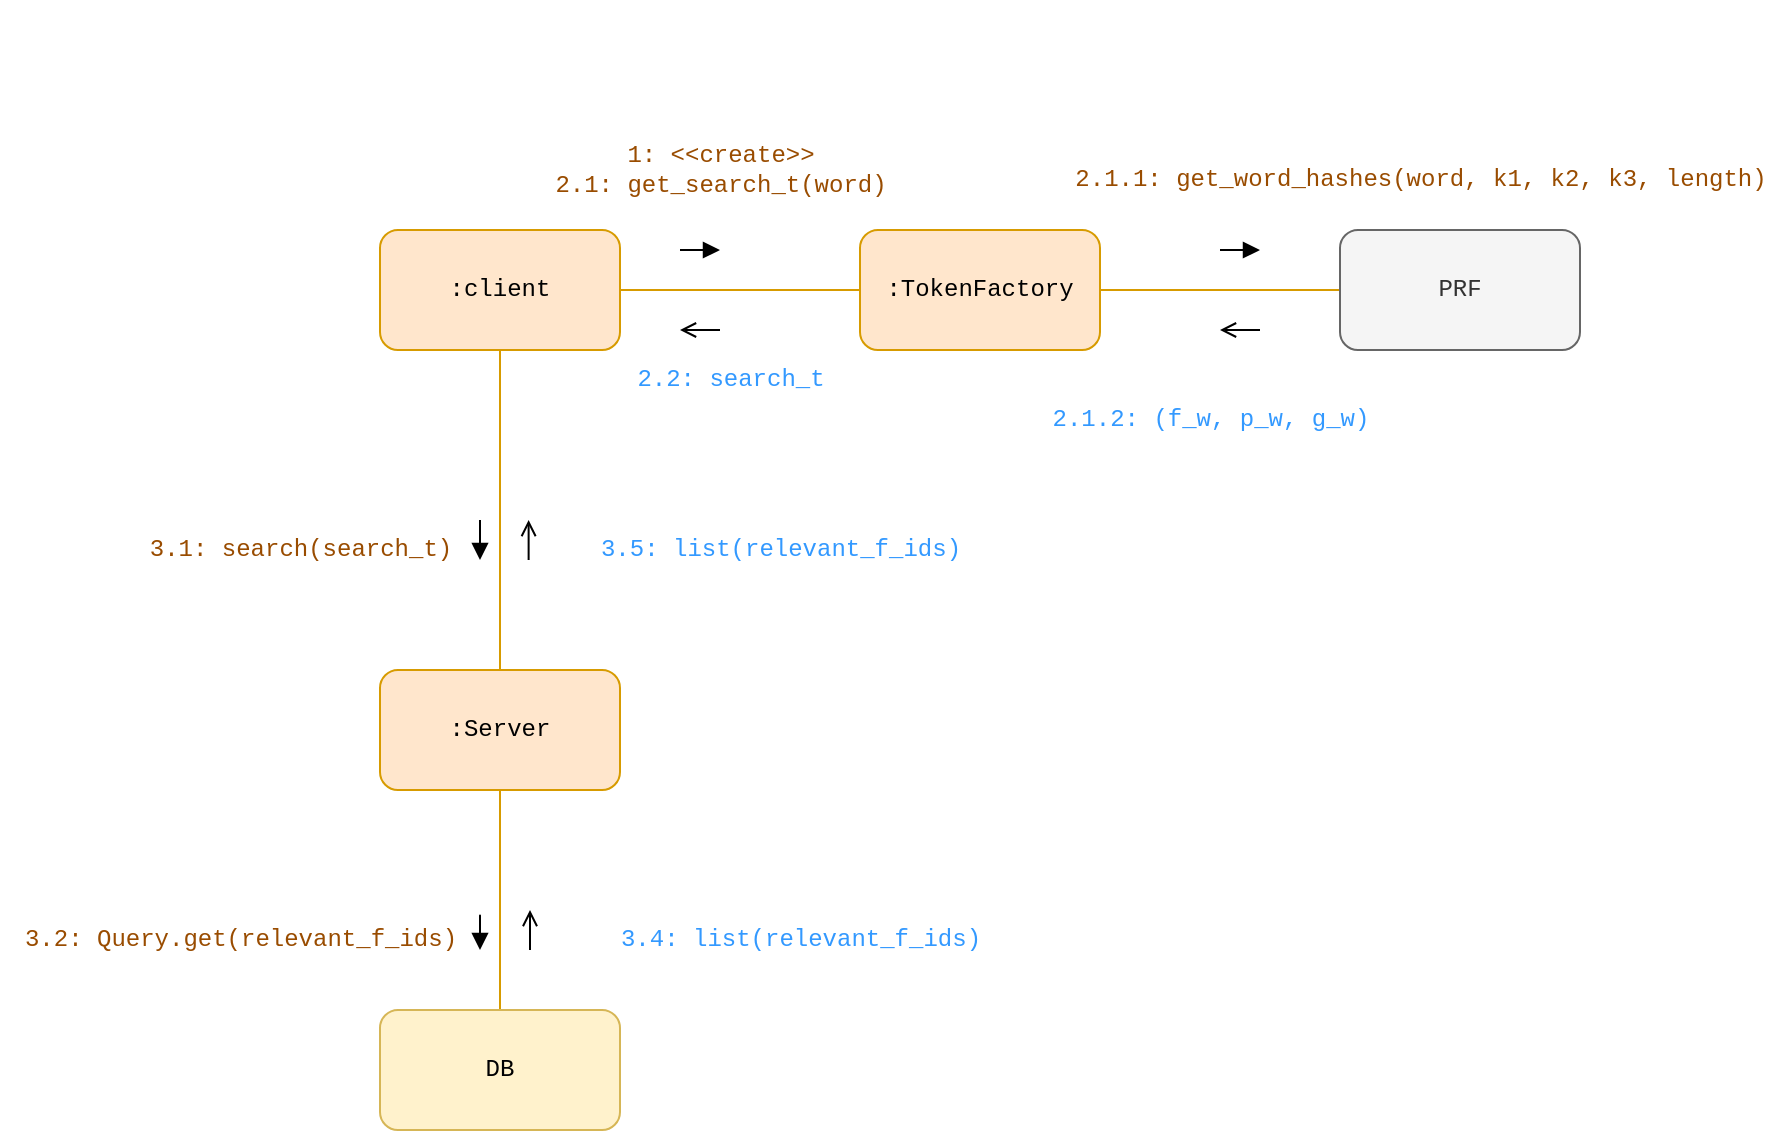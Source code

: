 <mxfile>
    <diagram id="tqvPq4p63vuGxOKlU2gc" name="search-communication">
        <mxGraphModel dx="1316" dy="1021" grid="1" gridSize="10" guides="1" tooltips="1" connect="1" arrows="1" fold="1" page="1" pageScale="1" pageWidth="1200" pageHeight="1600" math="0" shadow="0">
            <root>
                <mxCell id="0"/>
                <mxCell id="1" parent="0"/>
                <mxCell id="9" value="" style="edgeStyle=none;html=1;endArrow=none;endFill=0;fontFamily=Courier New;fillColor=#ffe6cc;strokeColor=#d79b00;" parent="1" source="7" target="8" edge="1">
                    <mxGeometry relative="1" as="geometry"/>
                </mxCell>
                <mxCell id="13" value="" style="edgeStyle=none;html=1;endArrow=none;endFill=0;fontFamily=Courier New;fillColor=#ffe6cc;strokeColor=#d79b00;" parent="1" source="7" target="12" edge="1">
                    <mxGeometry relative="1" as="geometry"/>
                </mxCell>
                <mxCell id="7" value=":client" style="rounded=1;whiteSpace=wrap;html=1;fontFamily=Courier New;fillColor=#ffe6cc;strokeColor=#d79b00;" parent="1" vertex="1">
                    <mxGeometry x="240" y="340" width="120" height="60" as="geometry"/>
                </mxCell>
                <mxCell id="11" value="" style="edgeStyle=none;html=1;endArrow=none;endFill=0;exitX=1;exitY=0.5;exitDx=0;exitDy=0;fontFamily=Courier New;fillColor=#ffe6cc;strokeColor=#d79b00;" parent="1" source="8" target="10" edge="1">
                    <mxGeometry relative="1" as="geometry">
                        <mxPoint x="640.0" y="370" as="sourcePoint"/>
                    </mxGeometry>
                </mxCell>
                <mxCell id="8" value=":TokenFactory" style="whiteSpace=wrap;html=1;rounded=1;fontFamily=Courier New;fillColor=#ffe6cc;strokeColor=#d79b00;" parent="1" vertex="1">
                    <mxGeometry x="480" y="340" width="120" height="60" as="geometry"/>
                </mxCell>
                <mxCell id="10" value="PRF" style="whiteSpace=wrap;html=1;rounded=1;fontFamily=Courier New;fillColor=#f5f5f5;strokeColor=#666666;fontColor=#333333;" parent="1" vertex="1">
                    <mxGeometry x="720" y="340" width="120" height="60" as="geometry"/>
                </mxCell>
                <mxCell id="12" value=":Server" style="whiteSpace=wrap;html=1;rounded=1;fontFamily=Courier New;fillColor=#ffe6cc;strokeColor=#d79b00;" parent="1" vertex="1">
                    <mxGeometry x="240" y="560" width="120" height="60" as="geometry"/>
                </mxCell>
                <mxCell id="14" value="&lt;font color=&quot;#994c00&quot;&gt;1: &amp;lt;&amp;lt;create&amp;gt;&amp;gt;&lt;br&gt;2.1: get_search_t(word)&lt;/font&gt;" style="text;html=1;align=center;verticalAlign=middle;resizable=0;points=[];autosize=1;strokeColor=none;fillColor=none;fontFamily=Courier New;" parent="1" vertex="1">
                    <mxGeometry x="315" y="290" width="190" height="40" as="geometry"/>
                </mxCell>
                <mxCell id="16" value="" style="html=1;verticalAlign=bottom;labelBackgroundColor=none;endArrow=block;endFill=1;fontFamily=Courier New;fillColor=#ffe6cc;strokeColor=#000000;" parent="1" edge="1">
                    <mxGeometry width="160" relative="1" as="geometry">
                        <mxPoint x="390" y="350" as="sourcePoint"/>
                        <mxPoint x="410" y="350" as="targetPoint"/>
                    </mxGeometry>
                </mxCell>
                <mxCell id="17" value="" style="html=1;verticalAlign=bottom;labelBackgroundColor=none;endArrow=open;endFill=0;fontFamily=Courier New;fillColor=#ffe6cc;strokeColor=#000000;" parent="1" edge="1">
                    <mxGeometry width="160" relative="1" as="geometry">
                        <mxPoint x="314.31" y="505" as="sourcePoint"/>
                        <mxPoint x="314.31" y="485" as="targetPoint"/>
                        <Array as="points">
                            <mxPoint x="314.31" y="505"/>
                        </Array>
                    </mxGeometry>
                </mxCell>
                <mxCell id="18" value="" style="html=1;verticalAlign=bottom;labelBackgroundColor=none;endArrow=block;endFill=1;fontFamily=Courier New;fillColor=#ffe6cc;strokeColor=#000000;" parent="1" edge="1">
                    <mxGeometry width="160" relative="1" as="geometry">
                        <mxPoint x="660" y="350" as="sourcePoint"/>
                        <mxPoint x="680" y="350" as="targetPoint"/>
                        <Array as="points">
                            <mxPoint x="670" y="350"/>
                        </Array>
                    </mxGeometry>
                </mxCell>
                <mxCell id="19" value="" style="html=1;verticalAlign=bottom;labelBackgroundColor=none;endArrow=open;endFill=0;fontFamily=Courier New;fillColor=#ffe6cc;strokeColor=#000000;" parent="1" edge="1">
                    <mxGeometry width="160" relative="1" as="geometry">
                        <mxPoint x="680" y="390" as="sourcePoint"/>
                        <mxPoint x="660" y="390" as="targetPoint"/>
                    </mxGeometry>
                </mxCell>
                <mxCell id="20" value="&lt;font color=&quot;#994c00&quot;&gt;2.1.1: get_word_hashes(word, k1, k2, k3, length)&lt;/font&gt;" style="text;html=1;align=center;verticalAlign=middle;resizable=0;points=[];autosize=1;strokeColor=none;fillColor=none;fontFamily=Courier New;" parent="1" vertex="1">
                    <mxGeometry x="575" y="300" width="370" height="30" as="geometry"/>
                </mxCell>
                <mxCell id="21" value="&lt;font color=&quot;#3399ff&quot;&gt;2.1.2: (f_w, p_w, g_w)&lt;/font&gt;" style="text;html=1;align=center;verticalAlign=middle;resizable=0;points=[];autosize=1;strokeColor=none;fillColor=none;fontFamily=Courier New;" parent="1" vertex="1">
                    <mxGeometry x="565" y="420" width="180" height="30" as="geometry"/>
                </mxCell>
                <mxCell id="22" value="&lt;font color=&quot;#3399ff&quot;&gt;2.2: search_t&lt;/font&gt;" style="text;html=1;align=center;verticalAlign=middle;resizable=0;points=[];autosize=1;strokeColor=none;fillColor=none;fontFamily=Courier New;" parent="1" vertex="1">
                    <mxGeometry x="355" y="400" width="120" height="30" as="geometry"/>
                </mxCell>
                <mxCell id="23" value="" style="html=1;verticalAlign=bottom;labelBackgroundColor=none;endArrow=block;endFill=1;fontFamily=Courier New;fillColor=#ffe6cc;strokeColor=#000000;" parent="1" edge="1">
                    <mxGeometry width="160" relative="1" as="geometry">
                        <mxPoint x="290" y="485" as="sourcePoint"/>
                        <mxPoint x="290" y="505" as="targetPoint"/>
                        <Array as="points">
                            <mxPoint x="290" y="495"/>
                        </Array>
                    </mxGeometry>
                </mxCell>
                <mxCell id="24" value="&lt;font color=&quot;#3399ff&quot;&gt;3.5: list(relevant_f_ids)&lt;/font&gt;" style="text;html=1;align=center;verticalAlign=middle;resizable=0;points=[];autosize=1;strokeColor=none;fillColor=none;fontFamily=Courier New;" parent="1" vertex="1">
                    <mxGeometry x="340" y="485" width="200" height="30" as="geometry"/>
                </mxCell>
                <mxCell id="25" value="" style="html=1;verticalAlign=bottom;labelBackgroundColor=none;endArrow=open;endFill=0;fontFamily=Courier New;fillColor=#ffe6cc;strokeColor=#000000;" parent="1" edge="1">
                    <mxGeometry width="160" relative="1" as="geometry">
                        <mxPoint x="410" y="390" as="sourcePoint"/>
                        <mxPoint x="390" y="390" as="targetPoint"/>
                    </mxGeometry>
                </mxCell>
                <mxCell id="26" value="&lt;font color=&quot;#994c00&quot;&gt;3.1: search(search_t)&lt;/font&gt;" style="text;html=1;align=center;verticalAlign=middle;resizable=0;points=[];autosize=1;strokeColor=none;fillColor=none;fontFamily=Courier New;" parent="1" vertex="1">
                    <mxGeometry x="115" y="485" width="170" height="30" as="geometry"/>
                </mxCell>
                <mxCell id="QxUQstTYRe5UTUqo6TQx-28" value="&lt;span style=&quot;color: rgba(0, 0, 0, 0); font-family: monospace; font-size: 0px; text-align: start;&quot;&gt;%3CmxGraphModel%3E%3Croot%3E%3CmxCell%20id%3D%220%22%2F%3E%3CmxCell%20id%3D%221%22%20parent%3D%220%22%2F%3E%3CmxCell%20id%3D%222%22%20value%3D%22%26lt%3Bfont%20color%3D%26quot%3B%23994c00%26quot%3B%26gt%3B1%3A%20%26amp%3Blt%3B%26amp%3Blt%3Bcreate%26amp%3Bgt%3B%26amp%3Bgt%3B%26lt%3Bbr%26gt%3B2%3A%20get_search_t(word)%26lt%3B%2Ffont%26gt%3B%22%20style%3D%22text%3Bhtml%3D1%3Balign%3Dcenter%3BverticalAlign%3Dmiddle%3Bresizable%3D0%3Bpoints%3D%5B%5D%3Bautosize%3D1%3BstrokeColor%3Dnone%3BfillColor%3Dnone%3BfontFamily%3DCourier%20New%3B%22%20vertex%3D%221%22%20parent%3D%221%22%3E%3CmxGeometry%20x%3D%22325%22%20y%3D%22290%22%20width%3D%22170%22%20height%3D%2240%22%20as%3D%22geometry%22%2F%3E%3C%2FmxCell%3E%3C%2Froot%3E%3C%2FmxGraphModel%3E&lt;/span&gt;" style="text;html=1;align=center;verticalAlign=middle;resizable=0;points=[];autosize=1;strokeColor=none;fillColor=none;" parent="1" vertex="1">
                    <mxGeometry x="200" y="225" width="20" height="30" as="geometry"/>
                </mxCell>
                <mxCell id="uVOGIo4eJZ9dAdOLjjk2-26" value="" style="edgeStyle=none;html=1;endArrow=none;endFill=0;fillColor=#ffe6cc;strokeColor=#d79b00;exitX=0.5;exitY=1;exitDx=0;exitDy=0;" edge="1" parent="1" target="uVOGIo4eJZ9dAdOLjjk2-27" source="12">
                    <mxGeometry relative="1" as="geometry">
                        <mxPoint x="170" y="420" as="sourcePoint"/>
                    </mxGeometry>
                </mxCell>
                <mxCell id="uVOGIo4eJZ9dAdOLjjk2-27" value="DB" style="whiteSpace=wrap;html=1;fontFamily=Courier New;fillColor=#fff2cc;strokeColor=#d6b656;rounded=1;" vertex="1" parent="1">
                    <mxGeometry x="240" y="730" width="120" height="60" as="geometry"/>
                </mxCell>
                <mxCell id="uVOGIo4eJZ9dAdOLjjk2-29" value="&lt;font color=&quot;#994c00&quot;&gt;3.2: Query.get(relevant_f_ids)&lt;/font&gt;" style="text;html=1;align=center;verticalAlign=middle;resizable=0;points=[];autosize=1;strokeColor=none;fillColor=none;fontFamily=Courier New;" vertex="1" parent="1">
                    <mxGeometry x="50" y="680" width="240" height="30" as="geometry"/>
                </mxCell>
                <mxCell id="uVOGIo4eJZ9dAdOLjjk2-30" value="" style="html=1;verticalAlign=bottom;labelBackgroundColor=none;endArrow=block;endFill=1;fontFamily=Courier New;fillColor=#ffe6cc;strokeColor=#000000;" edge="1" parent="1">
                    <mxGeometry width="160" relative="1" as="geometry">
                        <mxPoint x="290" y="690" as="sourcePoint"/>
                        <mxPoint x="290" y="700" as="targetPoint"/>
                        <Array as="points">
                            <mxPoint x="290" y="680"/>
                        </Array>
                    </mxGeometry>
                </mxCell>
                <mxCell id="uVOGIo4eJZ9dAdOLjjk2-31" value="" style="html=1;verticalAlign=bottom;labelBackgroundColor=none;endArrow=open;endFill=0;fontFamily=Courier New;fillColor=#ffe6cc;strokeColor=#000000;" edge="1" parent="1">
                    <mxGeometry width="160" relative="1" as="geometry">
                        <mxPoint x="315.0" y="700" as="sourcePoint"/>
                        <mxPoint x="315.0" y="680" as="targetPoint"/>
                        <Array as="points">
                            <mxPoint x="315" y="700"/>
                        </Array>
                    </mxGeometry>
                </mxCell>
                <mxCell id="uVOGIo4eJZ9dAdOLjjk2-32" value="&lt;font color=&quot;#3399ff&quot;&gt;3.4: list(relevant_f_ids)&lt;/font&gt;" style="text;html=1;align=center;verticalAlign=middle;resizable=0;points=[];autosize=1;strokeColor=none;fillColor=none;fontFamily=Courier New;" vertex="1" parent="1">
                    <mxGeometry x="350" y="680" width="200" height="30" as="geometry"/>
                </mxCell>
            </root>
        </mxGraphModel>
    </diagram>
    <diagram name="add-communication" id="-PIAMeH4I1Lmi4nxPiK4">
        <mxGraphModel dx="1535" dy="1192" grid="1" gridSize="10" guides="1" tooltips="1" connect="1" arrows="1" fold="1" page="1" pageScale="1" pageWidth="1200" pageHeight="1600" math="0" shadow="0">
            <root>
                <mxCell id="H9XcF851H1F8ugphZj2k-0"/>
                <mxCell id="H9XcF851H1F8ugphZj2k-1" parent="H9XcF851H1F8ugphZj2k-0"/>
                <mxCell id="H9XcF851H1F8ugphZj2k-2" value="" style="edgeStyle=none;html=1;endArrow=none;endFill=0;fontFamily=Courier New;fillColor=#ffe6cc;strokeColor=#d79b00;" parent="H9XcF851H1F8ugphZj2k-1" source="H9XcF851H1F8ugphZj2k-4" target="H9XcF851H1F8ugphZj2k-6" edge="1">
                    <mxGeometry relative="1" as="geometry"/>
                </mxCell>
                <mxCell id="H9XcF851H1F8ugphZj2k-3" value="" style="edgeStyle=none;html=1;endArrow=none;endFill=0;fontFamily=Courier New;fillColor=#ffe6cc;strokeColor=#d79b00;" parent="H9XcF851H1F8ugphZj2k-1" source="H9XcF851H1F8ugphZj2k-4" target="H9XcF851H1F8ugphZj2k-8" edge="1">
                    <mxGeometry relative="1" as="geometry"/>
                </mxCell>
                <mxCell id="H9XcF851H1F8ugphZj2k-4" value=":client" style="rounded=1;whiteSpace=wrap;html=1;fontFamily=Courier New;fillColor=#ffe6cc;strokeColor=#d79b00;" parent="H9XcF851H1F8ugphZj2k-1" vertex="1">
                    <mxGeometry x="110" y="170" width="120" height="60" as="geometry"/>
                </mxCell>
                <mxCell id="H9XcF851H1F8ugphZj2k-5" value="" style="edgeStyle=none;html=1;endArrow=none;endFill=0;exitX=1;exitY=0.5;exitDx=0;exitDy=0;fontFamily=Courier New;fillColor=#ffe6cc;strokeColor=#d79b00;" parent="H9XcF851H1F8ugphZj2k-1" source="H9XcF851H1F8ugphZj2k-6" target="H9XcF851H1F8ugphZj2k-7" edge="1">
                    <mxGeometry relative="1" as="geometry">
                        <mxPoint x="570.0" y="200" as="sourcePoint"/>
                    </mxGeometry>
                </mxCell>
                <mxCell id="pCRK-X4zAm-0DpOItlWn-0" value="" style="edgeStyle=none;html=1;endArrow=none;endFill=0;fillColor=#ffe6cc;strokeColor=#d79b00;entryX=0.578;entryY=0.006;entryDx=0;entryDy=0;entryPerimeter=0;exitX=0.659;exitY=1.048;exitDx=0;exitDy=0;exitPerimeter=0;" parent="H9XcF851H1F8ugphZj2k-1" source="H9XcF851H1F8ugphZj2k-6" target="pCRK-X4zAm-0DpOItlWn-1" edge="1">
                    <mxGeometry relative="1" as="geometry">
                        <mxPoint x="470" y="470" as="targetPoint"/>
                        <mxPoint x="479" y="240" as="sourcePoint"/>
                    </mxGeometry>
                </mxCell>
                <mxCell id="H9XcF851H1F8ugphZj2k-6" value=":TokenFactory" style="whiteSpace=wrap;html=1;rounded=1;fontFamily=Courier New;fillColor=#ffe6cc;strokeColor=#d79b00;" parent="H9XcF851H1F8ugphZj2k-1" vertex="1">
                    <mxGeometry x="400" y="170" width="120" height="60" as="geometry"/>
                </mxCell>
                <mxCell id="H9XcF851H1F8ugphZj2k-7" value="PRF" style="whiteSpace=wrap;html=1;rounded=1;fontFamily=Courier New;fillColor=#f5f5f5;strokeColor=#666666;fontColor=#333333;" parent="H9XcF851H1F8ugphZj2k-1" vertex="1">
                    <mxGeometry x="760" y="170" width="120" height="60" as="geometry"/>
                </mxCell>
                <mxCell id="dQSLY3ApJIn-qsNluF-r-29" value="" style="edgeStyle=none;html=1;endArrow=none;endFill=0;fillColor=#ffe6cc;strokeColor=#d79b00;" parent="H9XcF851H1F8ugphZj2k-1" source="H9XcF851H1F8ugphZj2k-8" target="dQSLY3ApJIn-qsNluF-r-28" edge="1">
                    <mxGeometry relative="1" as="geometry"/>
                </mxCell>
                <mxCell id="H9XcF851H1F8ugphZj2k-8" value=":Server" style="whiteSpace=wrap;html=1;rounded=1;fontFamily=Courier New;fillColor=#ffe6cc;strokeColor=#d79b00;" parent="H9XcF851H1F8ugphZj2k-1" vertex="1">
                    <mxGeometry x="110" y="470" width="120" height="60" as="geometry"/>
                </mxCell>
                <mxCell id="H9XcF851H1F8ugphZj2k-9" value="&lt;font color=&quot;#994c00&quot;&gt;1: &amp;lt;&amp;lt;create&amp;gt;&amp;gt;&lt;br&gt;2: get_add_t(f_id, file_path, encoded_path)&lt;/font&gt;" style="text;html=1;align=center;verticalAlign=middle;resizable=0;points=[];autosize=1;strokeColor=none;fillColor=none;fontFamily=Courier New;" parent="H9XcF851H1F8ugphZj2k-1" vertex="1">
                    <mxGeometry x="150" y="100" width="330" height="40" as="geometry"/>
                </mxCell>
                <mxCell id="H9XcF851H1F8ugphZj2k-10" value="" style="html=1;verticalAlign=bottom;labelBackgroundColor=none;endArrow=block;endFill=1;fontFamily=Courier New;fillColor=#ffe6cc;strokeColor=#000000;" parent="H9XcF851H1F8ugphZj2k-1" edge="1">
                    <mxGeometry width="160" relative="1" as="geometry">
                        <mxPoint x="320" y="190" as="sourcePoint"/>
                        <mxPoint x="340" y="190" as="targetPoint"/>
                    </mxGeometry>
                </mxCell>
                <mxCell id="H9XcF851H1F8ugphZj2k-12" value="" style="html=1;verticalAlign=bottom;labelBackgroundColor=none;endArrow=block;endFill=1;fontFamily=Courier New;fillColor=#ffe6cc;strokeColor=#000000;" parent="H9XcF851H1F8ugphZj2k-1" edge="1">
                    <mxGeometry width="160" relative="1" as="geometry">
                        <mxPoint x="590" y="190" as="sourcePoint"/>
                        <mxPoint x="610" y="190" as="targetPoint"/>
                        <Array as="points">
                            <mxPoint x="600" y="190"/>
                        </Array>
                    </mxGeometry>
                </mxCell>
                <mxCell id="H9XcF851H1F8ugphZj2k-13" value="" style="html=1;verticalAlign=bottom;labelBackgroundColor=none;endArrow=open;endFill=0;fontFamily=Courier New;fillColor=#ffe6cc;strokeColor=#000000;" parent="H9XcF851H1F8ugphZj2k-1" edge="1">
                    <mxGeometry width="160" relative="1" as="geometry">
                        <mxPoint x="610" y="210" as="sourcePoint"/>
                        <mxPoint x="590" y="210" as="targetPoint"/>
                    </mxGeometry>
                </mxCell>
                <mxCell id="H9XcF851H1F8ugphZj2k-14" value="&lt;font color=&quot;#994c00&quot;&gt;2.3.1: *[i : 1...f&lt;span style=&quot;font-size: 10px;&quot;&gt;&lt;sup&gt;_&lt;/sup&gt;&lt;/span&gt;] get_w_hashes(t&lt;sub&gt;i&lt;/sub&gt;, k1, k2, k3, length)&lt;/font&gt;" style="text;html=1;align=center;verticalAlign=middle;resizable=0;points=[];autosize=1;strokeColor=none;fillColor=none;fontFamily=Courier New;" parent="H9XcF851H1F8ugphZj2k-1" vertex="1">
                    <mxGeometry x="575" y="120" width="430" height="30" as="geometry"/>
                </mxCell>
                <mxCell id="H9XcF851H1F8ugphZj2k-15" value="&lt;font color=&quot;#3399ff&quot;&gt;2.3.2: (f_t, p_t, g_t)&lt;/font&gt;" style="text;html=1;align=center;verticalAlign=middle;resizable=0;points=[];autosize=1;strokeColor=none;fillColor=none;fontFamily=Courier New;" parent="H9XcF851H1F8ugphZj2k-1" vertex="1">
                    <mxGeometry x="565" y="240" width="180" height="30" as="geometry"/>
                </mxCell>
                <mxCell id="H9XcF851H1F8ugphZj2k-16" value="&lt;font color=&quot;#3399ff&quot;&gt;3: add_t&lt;/font&gt;" style="text;html=1;align=center;verticalAlign=middle;resizable=0;points=[];autosize=1;strokeColor=none;fillColor=none;fontFamily=Courier New;" parent="H9XcF851H1F8ugphZj2k-1" vertex="1">
                    <mxGeometry x="245" y="230" width="80" height="30" as="geometry"/>
                </mxCell>
                <mxCell id="H9XcF851H1F8ugphZj2k-17" value="" style="html=1;verticalAlign=bottom;labelBackgroundColor=none;endArrow=block;endFill=1;fontFamily=Courier New;fillColor=#ffe6cc;strokeColor=#000000;" parent="H9XcF851H1F8ugphZj2k-1" edge="1">
                    <mxGeometry width="160" relative="1" as="geometry">
                        <mxPoint x="160" y="310" as="sourcePoint"/>
                        <mxPoint x="160" y="330" as="targetPoint"/>
                        <Array as="points">
                            <mxPoint x="160" y="320"/>
                        </Array>
                    </mxGeometry>
                </mxCell>
                <mxCell id="H9XcF851H1F8ugphZj2k-19" value="" style="html=1;verticalAlign=bottom;labelBackgroundColor=none;endArrow=open;endFill=0;fontFamily=Courier New;fillColor=#ffe6cc;strokeColor=#000000;" parent="H9XcF851H1F8ugphZj2k-1" edge="1">
                    <mxGeometry width="160" relative="1" as="geometry">
                        <mxPoint x="340" y="210" as="sourcePoint"/>
                        <mxPoint x="320" y="210" as="targetPoint"/>
                    </mxGeometry>
                </mxCell>
                <mxCell id="H9XcF851H1F8ugphZj2k-20" value="&lt;font color=&quot;#994c00&quot;&gt;4: add(add_t)&lt;/font&gt;" style="text;html=1;align=center;verticalAlign=middle;resizable=0;points=[];autosize=1;strokeColor=none;fillColor=none;fontFamily=Courier New;" parent="H9XcF851H1F8ugphZj2k-1" vertex="1">
                    <mxGeometry x="205" y="310" width="120" height="30" as="geometry"/>
                </mxCell>
                <mxCell id="MN7aMNWnC-OGgZBPJ9DJ-1" value="" style="edgeStyle=none;html=1;endArrow=none;endFill=0;fillColor=#ffe6cc;strokeColor=#d79b00;exitX=0.403;exitY=1.035;exitDx=0;exitDy=0;exitPerimeter=0;" parent="H9XcF851H1F8ugphZj2k-1" source="pCRK-X4zAm-0DpOItlWn-1" target="MN7aMNWnC-OGgZBPJ9DJ-0" edge="1">
                    <mxGeometry relative="1" as="geometry">
                        <mxPoint x="460" y="690" as="sourcePoint"/>
                    </mxGeometry>
                </mxCell>
                <mxCell id="dQSLY3ApJIn-qsNluF-r-10" value="" style="edgeStyle=none;html=1;endArrow=none;endFill=0;fillColor=#ffe6cc;strokeColor=#d79b00;" parent="H9XcF851H1F8ugphZj2k-1" source="pCRK-X4zAm-0DpOItlWn-1" target="dQSLY3ApJIn-qsNluF-r-9" edge="1">
                    <mxGeometry relative="1" as="geometry"/>
                </mxCell>
                <mxCell id="pCRK-X4zAm-0DpOItlWn-1" value=":SKE" style="rounded=1;whiteSpace=wrap;html=1;fillColor=#ffe6cc;strokeColor=#d79b00;" parent="H9XcF851H1F8ugphZj2k-1" vertex="1">
                    <mxGeometry x="410" y="620" width="120" height="60" as="geometry"/>
                </mxCell>
                <mxCell id="kB-5a1hZnnBbwYF6Fy_T-0" value="&lt;font color=&quot;#994c00&quot;&gt;2.2.1: get_file_hashes(file, k1, k2, k3, length)&lt;/font&gt;" style="text;html=1;align=center;verticalAlign=middle;resizable=0;points=[];autosize=1;strokeColor=none;fillColor=none;fontFamily=Courier New;" parent="H9XcF851H1F8ugphZj2k-1" vertex="1">
                    <mxGeometry x="560" y="100" width="370" height="30" as="geometry"/>
                </mxCell>
                <mxCell id="kB-5a1hZnnBbwYF6Fy_T-1" value="&lt;font color=&quot;#3399ff&quot;&gt;2.2.6: (f_f, p_f, g_f)&lt;/font&gt;" style="text;html=1;align=center;verticalAlign=middle;resizable=0;points=[];autosize=1;strokeColor=none;fillColor=none;fontFamily=Courier New;" parent="H9XcF851H1F8ugphZj2k-1" vertex="1">
                    <mxGeometry x="565" y="220" width="180" height="30" as="geometry"/>
                </mxCell>
                <mxCell id="kB-5a1hZnnBbwYF6Fy_T-3" value="RandOracles" style="whiteSpace=wrap;html=1;fontFamily=Courier New;fillColor=#f5f5f5;strokeColor=#666666;rounded=1;fontColor=#333333;" parent="H9XcF851H1F8ugphZj2k-1" vertex="1">
                    <mxGeometry x="755" y="410" width="120" height="60" as="geometry"/>
                </mxCell>
                <mxCell id="kB-5a1hZnnBbwYF6Fy_T-4" value="" style="edgeStyle=none;html=1;endArrow=none;endFill=0;fillColor=#ffe6cc;strokeColor=#d79b00;" parent="H9XcF851H1F8ugphZj2k-1" edge="1">
                    <mxGeometry relative="1" as="geometry">
                        <mxPoint x="510" y="230" as="sourcePoint"/>
                        <mxPoint x="740" y="440" as="targetPoint"/>
                        <Array as="points">
                            <mxPoint x="510" y="320"/>
                            <mxPoint x="510" y="420"/>
                            <mxPoint x="530" y="440"/>
                            <mxPoint x="570" y="440"/>
                            <mxPoint x="760" y="440"/>
                        </Array>
                    </mxGeometry>
                </mxCell>
                <mxCell id="kB-5a1hZnnBbwYF6Fy_T-5" value="" style="html=1;verticalAlign=bottom;labelBackgroundColor=none;endArrow=block;endFill=1;fontFamily=Courier New;fillColor=#ffe6cc;strokeColor=#000000;" parent="H9XcF851H1F8ugphZj2k-1" edge="1">
                    <mxGeometry width="160" relative="1" as="geometry">
                        <mxPoint x="470" y="450" as="sourcePoint"/>
                        <mxPoint x="469.66" y="470" as="targetPoint"/>
                        <Array as="points">
                            <mxPoint x="469.66" y="460"/>
                        </Array>
                    </mxGeometry>
                </mxCell>
                <mxCell id="kB-5a1hZnnBbwYF6Fy_T-6" value="" style="html=1;verticalAlign=bottom;labelBackgroundColor=none;endArrow=open;endFill=0;fontFamily=Courier New;fillColor=#ffe6cc;strokeColor=#000000;" parent="H9XcF851H1F8ugphZj2k-1" edge="1">
                    <mxGeometry width="160" relative="1" as="geometry">
                        <mxPoint x="630" y="450" as="sourcePoint"/>
                        <mxPoint x="610" y="450" as="targetPoint"/>
                    </mxGeometry>
                </mxCell>
                <mxCell id="kB-5a1hZnnBbwYF6Fy_T-8" value="&lt;font color=&quot;#994c00&quot;&gt;2.4.1: get_h1_val&lt;/font&gt;" style="text;html=1;align=center;verticalAlign=middle;resizable=0;points=[];autosize=1;strokeColor=none;fillColor=none;fontFamily=Courier New;" parent="H9XcF851H1F8ugphZj2k-1" vertex="1">
                    <mxGeometry x="610" y="360" width="150" height="30" as="geometry"/>
                </mxCell>
                <mxCell id="kB-5a1hZnnBbwYF6Fy_T-9" value="&lt;font color=&quot;#3399ff&quot;&gt;2.4.2: h1_val&lt;/font&gt;" style="text;html=1;align=center;verticalAlign=middle;resizable=0;points=[];autosize=1;strokeColor=none;fillColor=none;fontFamily=Courier New;" parent="H9XcF851H1F8ugphZj2k-1" vertex="1">
                    <mxGeometry x="610" y="460" width="120" height="30" as="geometry"/>
                </mxCell>
                <mxCell id="kB-5a1hZnnBbwYF6Fy_T-10" value="&lt;font color=&quot;#994c00&quot;&gt;2.5.1: get_h2_val&lt;/font&gt;" style="text;html=1;align=center;verticalAlign=middle;resizable=0;points=[];autosize=1;strokeColor=none;fillColor=none;fontFamily=Courier New;" parent="H9XcF851H1F8ugphZj2k-1" vertex="1">
                    <mxGeometry x="610" y="380" width="150" height="30" as="geometry"/>
                </mxCell>
                <mxCell id="kB-5a1hZnnBbwYF6Fy_T-11" value="&lt;font color=&quot;#3399ff&quot;&gt;2.5.2: h2_val&lt;/font&gt;" style="text;html=1;align=center;verticalAlign=middle;resizable=0;points=[];autosize=1;strokeColor=none;fillColor=none;fontFamily=Courier New;" parent="H9XcF851H1F8ugphZj2k-1" vertex="1">
                    <mxGeometry x="610" y="480" width="120" height="30" as="geometry"/>
                </mxCell>
                <mxCell id="kB-5a1hZnnBbwYF6Fy_T-13" value="&lt;font color=&quot;#994c00&quot;&gt;2.6: &amp;lt;&amp;lt;create&amp;gt;&amp;gt;&lt;br&gt;2.7.1: enc_file(in_file, out_file)&lt;br&gt;&lt;/font&gt;" style="text;html=1;align=center;verticalAlign=middle;resizable=0;points=[];autosize=1;strokeColor=none;fillColor=none;fontFamily=Courier New;" parent="H9XcF851H1F8ugphZj2k-1" vertex="1">
                    <mxGeometry x="220" y="420" width="270" height="40" as="geometry"/>
                </mxCell>
                <mxCell id="kB-5a1hZnnBbwYF6Fy_T-14" value="" style="html=1;verticalAlign=bottom;labelBackgroundColor=none;endArrow=block;endFill=1;fontFamily=Courier New;fillColor=#ffe6cc;strokeColor=#000000;" parent="H9XcF851H1F8ugphZj2k-1" edge="1">
                    <mxGeometry width="160" relative="1" as="geometry">
                        <mxPoint x="610.0" y="430" as="sourcePoint"/>
                        <mxPoint x="630.0" y="430" as="targetPoint"/>
                        <Array as="points">
                            <mxPoint x="620" y="430"/>
                        </Array>
                    </mxGeometry>
                </mxCell>
                <mxCell id="MN7aMNWnC-OGgZBPJ9DJ-0" value="Local File System" style="whiteSpace=wrap;html=1;fillColor=#fff2cc;strokeColor=#d6b656;rounded=1;" parent="H9XcF851H1F8ugphZj2k-1" vertex="1">
                    <mxGeometry x="400" y="830" width="120" height="60" as="geometry"/>
                </mxCell>
                <mxCell id="MN7aMNWnC-OGgZBPJ9DJ-2" value="" style="html=1;verticalAlign=bottom;labelBackgroundColor=none;endArrow=block;endFill=1;fontFamily=Courier New;fillColor=#ffe6cc;strokeColor=#000000;" parent="H9XcF851H1F8ugphZj2k-1" edge="1">
                    <mxGeometry width="160" relative="1" as="geometry">
                        <mxPoint x="450" y="750" as="sourcePoint"/>
                        <mxPoint x="450" y="770" as="targetPoint"/>
                        <Array as="points">
                            <mxPoint x="450" y="760"/>
                        </Array>
                    </mxGeometry>
                </mxCell>
                <mxCell id="MN7aMNWnC-OGgZBPJ9DJ-3" value="" style="html=1;verticalAlign=bottom;labelBackgroundColor=none;endArrow=open;endFill=0;fontFamily=Courier New;fillColor=#ffe6cc;strokeColor=#000000;" parent="H9XcF851H1F8ugphZj2k-1" edge="1">
                    <mxGeometry width="160" relative="1" as="geometry">
                        <mxPoint x="510" y="770" as="sourcePoint"/>
                        <mxPoint x="510.0" y="750" as="targetPoint"/>
                        <Array as="points"/>
                    </mxGeometry>
                </mxCell>
                <mxCell id="MN7aMNWnC-OGgZBPJ9DJ-4" value="&lt;font color=&quot;#994c00&quot;&gt;2.7.9: write(enc_chunk)&lt;br&gt;&lt;/font&gt;" style="text;html=1;align=center;verticalAlign=middle;resizable=0;points=[];autosize=1;strokeColor=none;fillColor=none;fontFamily=Courier New;" parent="H9XcF851H1F8ugphZj2k-1" vertex="1">
                    <mxGeometry x="260" y="750" width="190" height="30" as="geometry"/>
                </mxCell>
                <mxCell id="MN7aMNWnC-OGgZBPJ9DJ-5" value="FileTools" style="whiteSpace=wrap;html=1;fillColor=#f5f5f5;strokeColor=#666666;rounded=1;fontColor=#333333;" parent="H9XcF851H1F8ugphZj2k-1" vertex="1">
                    <mxGeometry x="760" y="830" width="120" height="60" as="geometry"/>
                </mxCell>
                <mxCell id="MN7aMNWnC-OGgZBPJ9DJ-6" value="" style="edgeStyle=none;html=1;endArrow=none;endFill=0;fillColor=#ffe6cc;strokeColor=#d79b00;entryX=0.5;entryY=0;entryDx=0;entryDy=0;exitX=0.75;exitY=1;exitDx=0;exitDy=0;" parent="H9XcF851H1F8ugphZj2k-1" source="pCRK-X4zAm-0DpOItlWn-1" target="MN7aMNWnC-OGgZBPJ9DJ-5" edge="1">
                    <mxGeometry relative="1" as="geometry">
                        <mxPoint x="500" y="690" as="sourcePoint"/>
                        <mxPoint x="460" y="840" as="targetPoint"/>
                        <Array as="points">
                            <mxPoint x="500" y="790"/>
                            <mxPoint x="790" y="790"/>
                            <mxPoint x="820" y="790"/>
                        </Array>
                    </mxGeometry>
                </mxCell>
                <mxCell id="MN7aMNWnC-OGgZBPJ9DJ-8" value="" style="html=1;verticalAlign=bottom;labelBackgroundColor=none;endArrow=block;endFill=1;fontFamily=Courier New;fillColor=#ffe6cc;strokeColor=#000000;" parent="H9XcF851H1F8ugphZj2k-1" edge="1">
                    <mxGeometry width="160" relative="1" as="geometry">
                        <mxPoint x="490" y="750" as="sourcePoint"/>
                        <mxPoint x="490" y="770" as="targetPoint"/>
                        <Array as="points">
                            <mxPoint x="490" y="760"/>
                        </Array>
                    </mxGeometry>
                </mxCell>
                <mxCell id="dQSLY3ApJIn-qsNluF-r-0" value="&lt;font color=&quot;#994c00&quot;&gt;2.7.2: *[] chunk_reader()&lt;br&gt;&lt;/font&gt;" style="text;html=1;align=center;verticalAlign=middle;resizable=0;points=[];autosize=1;strokeColor=none;fillColor=none;fontFamily=Courier New;" parent="H9XcF851H1F8ugphZj2k-1" vertex="1">
                    <mxGeometry x="565" y="760" width="200" height="30" as="geometry"/>
                </mxCell>
                <mxCell id="dQSLY3ApJIn-qsNluF-r-1" value="&lt;font color=&quot;#3399ff&quot;&gt;2.7.5: plain_chunk&lt;/font&gt;" style="text;html=1;align=center;verticalAlign=middle;resizable=0;points=[];autosize=1;strokeColor=none;fillColor=none;fontFamily=Courier New;" parent="H9XcF851H1F8ugphZj2k-1" vertex="1">
                    <mxGeometry x="575" y="790" width="150" height="30" as="geometry"/>
                </mxCell>
                <mxCell id="dQSLY3ApJIn-qsNluF-r-3" value="" style="edgeStyle=none;orthogonalLoop=1;jettySize=auto;html=1;endArrow=none;endFill=0;exitX=1;exitY=0.5;exitDx=0;exitDy=0;fillColor=#ffe6cc;strokeColor=#d79b00;entryX=0;entryY=0.5;entryDx=0;entryDy=0;" parent="H9XcF851H1F8ugphZj2k-1" source="MN7aMNWnC-OGgZBPJ9DJ-0" target="MN7aMNWnC-OGgZBPJ9DJ-5" edge="1">
                    <mxGeometry width="100" relative="1" as="geometry">
                        <mxPoint x="530" y="859.58" as="sourcePoint"/>
                        <mxPoint x="800" y="860" as="targetPoint"/>
                        <Array as="points"/>
                    </mxGeometry>
                </mxCell>
                <mxCell id="dQSLY3ApJIn-qsNluF-r-4" value="" style="html=1;verticalAlign=bottom;labelBackgroundColor=none;endArrow=block;endFill=1;fontFamily=Courier New;fillColor=#ffe6cc;strokeColor=#000000;" parent="H9XcF851H1F8ugphZj2k-1" edge="1">
                    <mxGeometry width="160" relative="1" as="geometry">
                        <mxPoint x="650" y="849.17" as="sourcePoint"/>
                        <mxPoint x="630" y="849.17" as="targetPoint"/>
                        <Array as="points"/>
                    </mxGeometry>
                </mxCell>
                <mxCell id="dQSLY3ApJIn-qsNluF-r-5" value="" style="html=1;verticalAlign=bottom;labelBackgroundColor=none;endArrow=open;endFill=0;fontFamily=Courier New;fillColor=#ffe6cc;strokeColor=#000000;" parent="H9XcF851H1F8ugphZj2k-1" edge="1">
                    <mxGeometry width="160" relative="1" as="geometry">
                        <mxPoint x="630.0" y="870" as="sourcePoint"/>
                        <mxPoint x="650" y="870" as="targetPoint"/>
                        <Array as="points"/>
                    </mxGeometry>
                </mxCell>
                <mxCell id="dQSLY3ApJIn-qsNluF-r-6" value="&lt;font color=&quot;#994c00&quot;&gt;2.7.3: read()&lt;br&gt;&lt;/font&gt;" style="text;html=1;align=center;verticalAlign=middle;resizable=0;points=[];autosize=1;strokeColor=none;fillColor=none;fontFamily=Courier New;" parent="H9XcF851H1F8ugphZj2k-1" vertex="1">
                    <mxGeometry x="645" y="830" width="120" height="30" as="geometry"/>
                </mxCell>
                <mxCell id="dQSLY3ApJIn-qsNluF-r-7" value="&lt;font color=&quot;#3399ff&quot;&gt;2.7.4: text&lt;/font&gt;" style="text;html=1;align=center;verticalAlign=middle;resizable=0;points=[];autosize=1;strokeColor=none;fillColor=none;fontFamily=Courier New;" parent="H9XcF851H1F8ugphZj2k-1" vertex="1">
                    <mxGeometry x="650" y="860" width="100" height="30" as="geometry"/>
                </mxCell>
                <mxCell id="dQSLY3ApJIn-qsNluF-r-9" value=":Fernet" style="whiteSpace=wrap;html=1;fillColor=#ffe6cc;strokeColor=#d79b00;rounded=1;" parent="H9XcF851H1F8ugphZj2k-1" vertex="1">
                    <mxGeometry x="760" y="620" width="120" height="60" as="geometry"/>
                </mxCell>
                <mxCell id="dQSLY3ApJIn-qsNluF-r-12" value="&lt;font color=&quot;#994c00&quot;&gt;2.7.6: &amp;lt;&amp;lt;create&amp;gt;&amp;gt;&lt;br&gt;&lt;/font&gt;" style="text;html=1;align=center;verticalAlign=middle;resizable=0;points=[];autosize=1;strokeColor=none;fillColor=none;fontFamily=Courier New;" parent="H9XcF851H1F8ugphZj2k-1" vertex="1">
                    <mxGeometry x="580" y="580" width="150" height="30" as="geometry"/>
                </mxCell>
                <mxCell id="dQSLY3ApJIn-qsNluF-r-13" value="&lt;font color=&quot;#994c00&quot;&gt;2.7.7: encode(plain_chunk)&lt;br&gt;&lt;/font&gt;" style="text;html=1;align=center;verticalAlign=middle;resizable=0;points=[];autosize=1;strokeColor=none;fillColor=none;fontFamily=Courier New;" parent="H9XcF851H1F8ugphZj2k-1" vertex="1">
                    <mxGeometry x="550" y="610" width="210" height="30" as="geometry"/>
                </mxCell>
                <mxCell id="dQSLY3ApJIn-qsNluF-r-15" value="&lt;font color=&quot;#994c00&quot;&gt;2.7.8: enc_chunk&lt;br&gt;&lt;/font&gt;" style="text;html=1;align=center;verticalAlign=middle;resizable=0;points=[];autosize=1;strokeColor=none;fillColor=none;fontFamily=Courier New;" parent="H9XcF851H1F8ugphZj2k-1" vertex="1">
                    <mxGeometry x="575" y="650" width="140" height="30" as="geometry"/>
                </mxCell>
                <mxCell id="dQSLY3ApJIn-qsNluF-r-20" value="" style="edgeStyle=none;orthogonalLoop=1;jettySize=auto;html=1;endArrow=none;endFill=0;exitX=1;exitY=0.5;exitDx=0;exitDy=0;fillColor=#ffe6cc;strokeColor=#d79b00;" parent="H9XcF851H1F8ugphZj2k-1" source="H9XcF851H1F8ugphZj2k-7" edge="1">
                    <mxGeometry width="100" relative="1" as="geometry">
                        <mxPoint x="890" y="210" as="sourcePoint"/>
                        <mxPoint x="880" y="850" as="targetPoint"/>
                        <Array as="points">
                            <mxPoint x="970" y="200"/>
                            <mxPoint x="970" y="850"/>
                        </Array>
                    </mxGeometry>
                </mxCell>
                <mxCell id="dQSLY3ApJIn-qsNluF-r-22" value="" style="html=1;verticalAlign=bottom;labelBackgroundColor=none;endArrow=block;endFill=1;fontFamily=Courier New;fillColor=#ffe6cc;strokeColor=#000000;entryX=0.089;entryY=1.024;entryDx=0;entryDy=0;entryPerimeter=0;" parent="H9XcF851H1F8ugphZj2k-1" target="dQSLY3ApJIn-qsNluF-r-13" edge="1">
                    <mxGeometry width="160" relative="1" as="geometry">
                        <mxPoint x="550" y="641" as="sourcePoint"/>
                        <mxPoint x="550" y="650" as="targetPoint"/>
                        <Array as="points"/>
                    </mxGeometry>
                </mxCell>
                <mxCell id="dQSLY3ApJIn-qsNluF-r-23" value="" style="html=1;verticalAlign=bottom;labelBackgroundColor=none;endArrow=open;endFill=0;fontFamily=Courier New;fillColor=#ffe6cc;strokeColor=#000000;" parent="H9XcF851H1F8ugphZj2k-1" edge="1">
                    <mxGeometry width="160" relative="1" as="geometry">
                        <mxPoint x="570" y="664.83" as="sourcePoint"/>
                        <mxPoint x="550.33" y="664.83" as="targetPoint"/>
                        <Array as="points"/>
                    </mxGeometry>
                </mxCell>
                <mxCell id="dQSLY3ApJIn-qsNluF-r-24" value="&lt;font color=&quot;#994c00&quot;&gt;2.2.2: *[] chunk_reader()&lt;br&gt;&lt;/font&gt;" style="text;html=1;align=center;verticalAlign=middle;resizable=0;points=[];autosize=1;strokeColor=none;fillColor=none;fontFamily=Courier New;" parent="H9XcF851H1F8ugphZj2k-1" vertex="1">
                    <mxGeometry x="775" y="260" width="200" height="30" as="geometry"/>
                </mxCell>
                <mxCell id="dQSLY3ApJIn-qsNluF-r-25" value="&lt;font color=&quot;#3399ff&quot;&gt;2.2.5: plain_chunk&lt;/font&gt;" style="text;html=1;align=center;verticalAlign=middle;resizable=0;points=[];autosize=1;strokeColor=none;fillColor=none;fontFamily=Courier New;" parent="H9XcF851H1F8ugphZj2k-1" vertex="1">
                    <mxGeometry x="775" y="280" width="150" height="30" as="geometry"/>
                </mxCell>
                <mxCell id="dQSLY3ApJIn-qsNluF-r-28" value="DB" style="whiteSpace=wrap;html=1;fontFamily=Courier New;fillColor=#fff2cc;strokeColor=#d6b656;rounded=1;" parent="H9XcF851H1F8ugphZj2k-1" vertex="1">
                    <mxGeometry x="110" y="610" width="120" height="60" as="geometry"/>
                </mxCell>
                <mxCell id="dQSLY3ApJIn-qsNluF-r-30" value="" style="html=1;verticalAlign=bottom;labelBackgroundColor=none;endArrow=block;endFill=1;fontFamily=Courier New;fillColor=#ffe6cc;strokeColor=#000000;" parent="H9XcF851H1F8ugphZj2k-1" edge="1">
                    <mxGeometry width="160" relative="1" as="geometry">
                        <mxPoint x="160" y="570" as="sourcePoint"/>
                        <mxPoint x="160" y="590" as="targetPoint"/>
                        <Array as="points">
                            <mxPoint x="160" y="580"/>
                        </Array>
                    </mxGeometry>
                </mxCell>
                <mxCell id="dQSLY3ApJIn-qsNluF-r-31" value="&lt;font color=&quot;#994c00&quot;&gt;5: insert(C)&lt;/font&gt;" style="text;html=1;align=center;verticalAlign=middle;resizable=0;points=[];autosize=1;strokeColor=none;fillColor=none;fontFamily=Courier New;" parent="H9XcF851H1F8ugphZj2k-1" vertex="1">
                    <mxGeometry x="210" y="560" width="110" height="30" as="geometry"/>
                </mxCell>
                <mxCell id="dQSLY3ApJIn-qsNluF-r-36" value="" style="html=1;verticalAlign=bottom;labelBackgroundColor=none;endArrow=open;endFill=0;fontFamily=Courier New;fillColor=#ffe6cc;strokeColor=#000000;" parent="H9XcF851H1F8ugphZj2k-1" edge="1">
                    <mxGeometry width="160" relative="1" as="geometry">
                        <mxPoint x="935" y="210" as="sourcePoint"/>
                        <mxPoint x="915" y="210" as="targetPoint"/>
                    </mxGeometry>
                </mxCell>
                <mxCell id="dQSLY3ApJIn-qsNluF-r-37" value="" style="html=1;verticalAlign=bottom;labelBackgroundColor=none;endArrow=block;endFill=1;fontFamily=Courier New;fillColor=#ffe6cc;strokeColor=#000000;" parent="H9XcF851H1F8ugphZj2k-1" edge="1">
                    <mxGeometry width="160" relative="1" as="geometry">
                        <mxPoint x="915" y="190" as="sourcePoint"/>
                        <mxPoint x="935" y="190" as="targetPoint"/>
                        <Array as="points">
                            <mxPoint x="925" y="190"/>
                        </Array>
                    </mxGeometry>
                </mxCell>
                <mxCell id="SZhdlNjlCkw3uKPmpG7h-6" value="" style="edgeStyle=none;orthogonalLoop=1;jettySize=auto;html=1;exitX=0.75;exitY=0;exitDx=0;exitDy=0;endArrow=none;endFill=0;fillColor=#ffe6cc;strokeColor=#d79b00;entryX=1;entryY=0.75;entryDx=0;entryDy=0;" parent="H9XcF851H1F8ugphZj2k-1" source="H9XcF851H1F8ugphZj2k-6" target="MN7aMNWnC-OGgZBPJ9DJ-5" edge="1">
                    <mxGeometry width="100" relative="1" as="geometry">
                        <mxPoint x="330" y="50" as="sourcePoint"/>
                        <mxPoint x="1060" y="860" as="targetPoint"/>
                        <Array as="points">
                            <mxPoint x="490" y="80"/>
                            <mxPoint x="1070" y="80"/>
                            <mxPoint x="1070" y="875"/>
                        </Array>
                    </mxGeometry>
                </mxCell>
                <mxCell id="SZhdlNjlCkw3uKPmpG7h-8" value="&lt;font color=&quot;#994c00&quot;&gt;2.1.1: tokenize_text_file(file_path)&lt;br&gt;&lt;/font&gt;" style="text;html=1;align=center;verticalAlign=middle;resizable=0;points=[];autosize=1;strokeColor=none;fillColor=none;fontFamily=Courier New;" parent="H9XcF851H1F8ugphZj2k-1" vertex="1">
                    <mxGeometry x="570" y="20" width="280" height="30" as="geometry"/>
                </mxCell>
                <mxCell id="SZhdlNjlCkw3uKPmpG7h-9" value="&lt;font color=&quot;#3399ff&quot;&gt;2.1.3: file_tokens&lt;/font&gt;" style="text;html=1;align=center;verticalAlign=middle;resizable=0;points=[];autosize=1;strokeColor=none;fillColor=none;fontFamily=Courier New;" parent="H9XcF851H1F8ugphZj2k-1" vertex="1">
                    <mxGeometry x="570" y="40" width="150" height="30" as="geometry"/>
                </mxCell>
                <mxCell id="SZhdlNjlCkw3uKPmpG7h-10" value="" style="html=1;verticalAlign=bottom;labelBackgroundColor=none;endArrow=block;endFill=1;fontFamily=Courier New;fillColor=#ffe6cc;strokeColor=#000000;" parent="H9XcF851H1F8ugphZj2k-1" edge="1">
                    <mxGeometry width="160" relative="1" as="geometry">
                        <mxPoint x="520" y="70" as="sourcePoint"/>
                        <mxPoint x="540" y="70" as="targetPoint"/>
                        <Array as="points">
                            <mxPoint x="530" y="70"/>
                        </Array>
                    </mxGeometry>
                </mxCell>
                <mxCell id="SZhdlNjlCkw3uKPmpG7h-11" value="" style="html=1;verticalAlign=bottom;labelBackgroundColor=none;endArrow=open;endFill=0;fontFamily=Courier New;fillColor=#ffe6cc;strokeColor=#000000;" parent="H9XcF851H1F8ugphZj2k-1" edge="1">
                    <mxGeometry width="160" relative="1" as="geometry">
                        <mxPoint x="540" y="90" as="sourcePoint"/>
                        <mxPoint x="520" y="90" as="targetPoint"/>
                    </mxGeometry>
                </mxCell>
                <mxCell id="DluI9A3CKFZ-05KdVA1H-0" value="" style="edgeStyle=segmentEdgeStyle;endArrow=classic;html=1;curved=0;rounded=0;endSize=8;startSize=8;sourcePerimeterSpacing=0;targetPerimeterSpacing=0;entryX=1;entryY=1;entryDx=0;entryDy=0;" parent="H9XcF851H1F8ugphZj2k-1" target="MN7aMNWnC-OGgZBPJ9DJ-5" edge="1">
                    <mxGeometry width="100" relative="1" as="geometry">
                        <mxPoint x="830" y="890" as="sourcePoint"/>
                        <mxPoint x="880" y="930" as="targetPoint"/>
                        <Array as="points">
                            <mxPoint x="830" y="930"/>
                            <mxPoint x="880" y="930"/>
                        </Array>
                    </mxGeometry>
                </mxCell>
                <mxCell id="DluI9A3CKFZ-05KdVA1H-1" value="2.1.2: chunk_reader( )" style="text;html=1;align=center;verticalAlign=middle;resizable=0;points=[];autosize=1;strokeColor=none;fillColor=none;" parent="H9XcF851H1F8ugphZj2k-1" vertex="1">
                    <mxGeometry x="790" y="935" width="140" height="30" as="geometry"/>
                </mxCell>
                <mxCell id="DluI9A3CKFZ-05KdVA1H-2" value="&lt;font color=&quot;#994c00&quot;&gt;2.2.3: read()&lt;br&gt;&lt;/font&gt;" style="text;html=1;align=center;verticalAlign=middle;resizable=0;points=[];autosize=1;strokeColor=none;fillColor=none;fontFamily=Courier New;" parent="H9XcF851H1F8ugphZj2k-1" vertex="1">
                    <mxGeometry x="520" y="830" width="120" height="30" as="geometry"/>
                </mxCell>
                <mxCell id="DluI9A3CKFZ-05KdVA1H-4" value="&lt;font color=&quot;#3399ff&quot;&gt;2.2.4: text&lt;/font&gt;" style="text;html=1;align=center;verticalAlign=middle;resizable=0;points=[];autosize=1;strokeColor=none;fillColor=none;fontFamily=Courier New;" parent="H9XcF851H1F8ugphZj2k-1" vertex="1">
                    <mxGeometry x="520" y="860" width="100" height="30" as="geometry"/>
                </mxCell>
            </root>
        </mxGraphModel>
    </diagram>
    <diagram name="delete-communication" id="juhmZloxiUgRsARfMHx-">
        <mxGraphModel dx="921" dy="715" grid="1" gridSize="10" guides="1" tooltips="1" connect="1" arrows="1" fold="1" page="1" pageScale="1" pageWidth="1200" pageHeight="1600" math="0" shadow="0">
            <root>
                <mxCell id="NkeJhz0N6dfDDhDFCLCe-0"/>
                <mxCell id="NkeJhz0N6dfDDhDFCLCe-1" parent="NkeJhz0N6dfDDhDFCLCe-0"/>
                <mxCell id="NkeJhz0N6dfDDhDFCLCe-2" value="" style="edgeStyle=none;html=1;endArrow=none;endFill=0;fontFamily=Courier New;fillColor=#ffe6cc;strokeColor=#d79b00;" parent="NkeJhz0N6dfDDhDFCLCe-1" source="NkeJhz0N6dfDDhDFCLCe-4" target="NkeJhz0N6dfDDhDFCLCe-7" edge="1">
                    <mxGeometry relative="1" as="geometry"/>
                </mxCell>
                <mxCell id="NkeJhz0N6dfDDhDFCLCe-3" value="" style="edgeStyle=none;html=1;endArrow=none;endFill=0;fontFamily=Courier New;fillColor=#ffe6cc;strokeColor=#d79b00;" parent="NkeJhz0N6dfDDhDFCLCe-1" source="NkeJhz0N6dfDDhDFCLCe-4" target="NkeJhz0N6dfDDhDFCLCe-10" edge="1">
                    <mxGeometry relative="1" as="geometry"/>
                </mxCell>
                <mxCell id="NkeJhz0N6dfDDhDFCLCe-4" value=":client" style="rounded=1;whiteSpace=wrap;html=1;fontFamily=Courier New;fillColor=#ffe6cc;strokeColor=#d79b00;" parent="NkeJhz0N6dfDDhDFCLCe-1" vertex="1">
                    <mxGeometry x="110" y="170" width="120" height="60" as="geometry"/>
                </mxCell>
                <mxCell id="NkeJhz0N6dfDDhDFCLCe-5" value="" style="edgeStyle=none;html=1;endArrow=none;endFill=0;exitX=1;exitY=0.5;exitDx=0;exitDy=0;fontFamily=Courier New;fillColor=#ffe6cc;strokeColor=#d79b00;" parent="NkeJhz0N6dfDDhDFCLCe-1" source="NkeJhz0N6dfDDhDFCLCe-7" target="NkeJhz0N6dfDDhDFCLCe-8" edge="1">
                    <mxGeometry relative="1" as="geometry">
                        <mxPoint x="570.0" y="200" as="sourcePoint"/>
                    </mxGeometry>
                </mxCell>
                <mxCell id="NkeJhz0N6dfDDhDFCLCe-7" value=":TokenFactory" style="whiteSpace=wrap;html=1;rounded=1;fontFamily=Courier New;fillColor=#ffe6cc;strokeColor=#d79b00;" parent="NkeJhz0N6dfDDhDFCLCe-1" vertex="1">
                    <mxGeometry x="400" y="170" width="120" height="60" as="geometry"/>
                </mxCell>
                <mxCell id="NkeJhz0N6dfDDhDFCLCe-8" value="PRF" style="whiteSpace=wrap;html=1;rounded=1;fontFamily=Courier New;fillColor=#f5f5f5;strokeColor=#666666;fontColor=#333333;" parent="NkeJhz0N6dfDDhDFCLCe-1" vertex="1">
                    <mxGeometry x="760" y="170" width="120" height="60" as="geometry"/>
                </mxCell>
                <mxCell id="NkeJhz0N6dfDDhDFCLCe-9" value="" style="edgeStyle=none;html=1;endArrow=none;endFill=0;fillColor=#ffe6cc;strokeColor=#d79b00;" parent="NkeJhz0N6dfDDhDFCLCe-1" source="NkeJhz0N6dfDDhDFCLCe-10" target="NkeJhz0N6dfDDhDFCLCe-59" edge="1">
                    <mxGeometry relative="1" as="geometry"/>
                </mxCell>
                <mxCell id="NkeJhz0N6dfDDhDFCLCe-10" value=":Server" style="whiteSpace=wrap;html=1;rounded=1;fontFamily=Courier New;fillColor=#ffe6cc;strokeColor=#d79b00;" parent="NkeJhz0N6dfDDhDFCLCe-1" vertex="1">
                    <mxGeometry x="110" y="360" width="120" height="60" as="geometry"/>
                </mxCell>
                <mxCell id="NkeJhz0N6dfDDhDFCLCe-11" value="&lt;font color=&quot;#994c00&quot;&gt;1: &amp;lt;&amp;lt;create&amp;gt;&amp;gt;&lt;br&gt;2: get_del_t(f_id, file_path)&lt;/font&gt;" style="text;html=1;align=center;verticalAlign=middle;resizable=0;points=[];autosize=1;strokeColor=none;fillColor=none;fontFamily=Courier New;" parent="NkeJhz0N6dfDDhDFCLCe-1" vertex="1">
                    <mxGeometry x="200" y="100" width="230" height="40" as="geometry"/>
                </mxCell>
                <mxCell id="NkeJhz0N6dfDDhDFCLCe-12" value="" style="html=1;verticalAlign=bottom;labelBackgroundColor=none;endArrow=block;endFill=1;fontFamily=Courier New;fillColor=#ffe6cc;strokeColor=#000000;" parent="NkeJhz0N6dfDDhDFCLCe-1" edge="1">
                    <mxGeometry width="160" relative="1" as="geometry">
                        <mxPoint x="320" y="190" as="sourcePoint"/>
                        <mxPoint x="340" y="190" as="targetPoint"/>
                    </mxGeometry>
                </mxCell>
                <mxCell id="NkeJhz0N6dfDDhDFCLCe-13" value="" style="html=1;verticalAlign=bottom;labelBackgroundColor=none;endArrow=block;endFill=1;fontFamily=Courier New;fillColor=#ffe6cc;strokeColor=#000000;" parent="NkeJhz0N6dfDDhDFCLCe-1" edge="1">
                    <mxGeometry width="160" relative="1" as="geometry">
                        <mxPoint x="590" y="190" as="sourcePoint"/>
                        <mxPoint x="610" y="190" as="targetPoint"/>
                        <Array as="points">
                            <mxPoint x="600" y="190"/>
                        </Array>
                    </mxGeometry>
                </mxCell>
                <mxCell id="NkeJhz0N6dfDDhDFCLCe-14" value="" style="html=1;verticalAlign=bottom;labelBackgroundColor=none;endArrow=open;endFill=0;fontFamily=Courier New;fillColor=#ffe6cc;strokeColor=#000000;" parent="NkeJhz0N6dfDDhDFCLCe-1" edge="1">
                    <mxGeometry width="160" relative="1" as="geometry">
                        <mxPoint x="610" y="210" as="sourcePoint"/>
                        <mxPoint x="590" y="210" as="targetPoint"/>
                    </mxGeometry>
                </mxCell>
                <mxCell id="NkeJhz0N6dfDDhDFCLCe-17" value="&lt;font color=&quot;#3399ff&quot;&gt;5: del_t&lt;/font&gt;" style="text;html=1;align=center;verticalAlign=middle;resizable=0;points=[];autosize=1;strokeColor=none;fillColor=none;fontFamily=Courier New;" parent="NkeJhz0N6dfDDhDFCLCe-1" vertex="1">
                    <mxGeometry x="245" y="230" width="80" height="30" as="geometry"/>
                </mxCell>
                <mxCell id="NkeJhz0N6dfDDhDFCLCe-18" value="" style="html=1;verticalAlign=bottom;labelBackgroundColor=none;endArrow=block;endFill=1;fontFamily=Courier New;fillColor=#ffe6cc;strokeColor=#000000;" parent="NkeJhz0N6dfDDhDFCLCe-1" edge="1">
                    <mxGeometry width="160" relative="1" as="geometry">
                        <mxPoint x="160" y="310" as="sourcePoint"/>
                        <mxPoint x="160" y="330" as="targetPoint"/>
                        <Array as="points">
                            <mxPoint x="160" y="320"/>
                        </Array>
                    </mxGeometry>
                </mxCell>
                <mxCell id="NkeJhz0N6dfDDhDFCLCe-19" value="" style="html=1;verticalAlign=bottom;labelBackgroundColor=none;endArrow=open;endFill=0;fontFamily=Courier New;fillColor=#ffe6cc;strokeColor=#000000;" parent="NkeJhz0N6dfDDhDFCLCe-1" edge="1">
                    <mxGeometry width="160" relative="1" as="geometry">
                        <mxPoint x="340" y="210" as="sourcePoint"/>
                        <mxPoint x="320" y="210" as="targetPoint"/>
                    </mxGeometry>
                </mxCell>
                <mxCell id="NkeJhz0N6dfDDhDFCLCe-20" value="&lt;font color=&quot;#994c00&quot;&gt;6: delelet(add_t)&lt;/font&gt;" style="text;html=1;align=center;verticalAlign=middle;resizable=0;points=[];autosize=1;strokeColor=none;fillColor=none;fontFamily=Courier New;" parent="NkeJhz0N6dfDDhDFCLCe-1" vertex="1">
                    <mxGeometry x="190" y="310" width="150" height="30" as="geometry"/>
                </mxCell>
                <mxCell id="NkeJhz0N6dfDDhDFCLCe-24" value="&lt;font color=&quot;#994c00&quot;&gt;2.1.1: get_file_hashes(file, k1, k2, k3, length)&lt;/font&gt;" style="text;html=1;align=center;verticalAlign=middle;resizable=0;points=[];autosize=1;strokeColor=none;fillColor=none;fontFamily=Courier New;" parent="NkeJhz0N6dfDDhDFCLCe-1" vertex="1">
                    <mxGeometry x="575" y="100" width="370" height="30" as="geometry"/>
                </mxCell>
                <mxCell id="NkeJhz0N6dfDDhDFCLCe-25" value="&lt;font color=&quot;#3399ff&quot;&gt;2.1.6: (f_f, p_f, g_f)&lt;/font&gt;" style="text;html=1;align=center;verticalAlign=middle;resizable=0;points=[];autosize=1;strokeColor=none;fillColor=none;fontFamily=Courier New;" parent="NkeJhz0N6dfDDhDFCLCe-1" vertex="1">
                    <mxGeometry x="565" y="220" width="180" height="30" as="geometry"/>
                </mxCell>
                <mxCell id="NkeJhz0N6dfDDhDFCLCe-40" value="FileTools" style="whiteSpace=wrap;html=1;fillColor=#f5f5f5;strokeColor=#666666;rounded=1;fontColor=#333333;" parent="NkeJhz0N6dfDDhDFCLCe-1" vertex="1">
                    <mxGeometry x="760" y="360" width="120" height="60" as="geometry"/>
                </mxCell>
                <mxCell id="NkeJhz0N6dfDDhDFCLCe-45" value="" style="edgeStyle=none;orthogonalLoop=1;jettySize=auto;html=1;endArrow=none;endFill=0;exitX=1;exitY=0.5;exitDx=0;exitDy=0;fillColor=#ffe6cc;strokeColor=#d79b00;entryX=0;entryY=0.5;entryDx=0;entryDy=0;" parent="NkeJhz0N6dfDDhDFCLCe-1" target="NkeJhz0N6dfDDhDFCLCe-40" edge="1">
                    <mxGeometry width="100" relative="1" as="geometry">
                        <mxPoint x="520" y="390" as="sourcePoint"/>
                        <mxPoint x="800" y="390" as="targetPoint"/>
                        <Array as="points"/>
                    </mxGeometry>
                </mxCell>
                <mxCell id="NkeJhz0N6dfDDhDFCLCe-46" value="" style="html=1;verticalAlign=bottom;labelBackgroundColor=none;endArrow=block;endFill=1;fontFamily=Courier New;fillColor=#ffe6cc;strokeColor=#000000;" parent="NkeJhz0N6dfDDhDFCLCe-1" edge="1">
                    <mxGeometry width="160" relative="1" as="geometry">
                        <mxPoint x="650" y="379.17" as="sourcePoint"/>
                        <mxPoint x="630" y="379.17" as="targetPoint"/>
                        <Array as="points"/>
                    </mxGeometry>
                </mxCell>
                <mxCell id="NkeJhz0N6dfDDhDFCLCe-47" value="" style="html=1;verticalAlign=bottom;labelBackgroundColor=none;endArrow=open;endFill=0;fontFamily=Courier New;fillColor=#ffe6cc;strokeColor=#000000;" parent="NkeJhz0N6dfDDhDFCLCe-1" edge="1">
                    <mxGeometry width="160" relative="1" as="geometry">
                        <mxPoint x="630.0" y="400" as="sourcePoint"/>
                        <mxPoint x="650" y="400" as="targetPoint"/>
                        <Array as="points"/>
                    </mxGeometry>
                </mxCell>
                <mxCell id="NkeJhz0N6dfDDhDFCLCe-48" value="&lt;font color=&quot;#994c00&quot;&gt;2.1.3: read()&lt;br&gt;&lt;/font&gt;" style="text;html=1;align=center;verticalAlign=middle;resizable=0;points=[];autosize=1;strokeColor=none;fillColor=none;fontFamily=Courier New;" parent="NkeJhz0N6dfDDhDFCLCe-1" vertex="1">
                    <mxGeometry x="645" y="360" width="120" height="30" as="geometry"/>
                </mxCell>
                <mxCell id="NkeJhz0N6dfDDhDFCLCe-49" value="&lt;font color=&quot;#3399ff&quot;&gt;2.1.4: text&lt;/font&gt;" style="text;html=1;align=center;verticalAlign=middle;resizable=0;points=[];autosize=1;strokeColor=none;fillColor=none;fontFamily=Courier New;" parent="NkeJhz0N6dfDDhDFCLCe-1" vertex="1">
                    <mxGeometry x="650" y="390" width="100" height="30" as="geometry"/>
                </mxCell>
                <mxCell id="NkeJhz0N6dfDDhDFCLCe-54" value="" style="edgeStyle=none;orthogonalLoop=1;jettySize=auto;html=1;endArrow=none;endFill=0;exitX=1;exitY=0.5;exitDx=0;exitDy=0;entryX=1;entryY=0.5;entryDx=0;entryDy=0;fillColor=#ffe6cc;strokeColor=#d79b00;" parent="NkeJhz0N6dfDDhDFCLCe-1" source="NkeJhz0N6dfDDhDFCLCe-8" target="NkeJhz0N6dfDDhDFCLCe-40" edge="1">
                    <mxGeometry width="100" relative="1" as="geometry">
                        <mxPoint x="890" y="210" as="sourcePoint"/>
                        <mxPoint x="970" y="850" as="targetPoint"/>
                        <Array as="points">
                            <mxPoint x="970" y="200"/>
                            <mxPoint x="970" y="390"/>
                        </Array>
                    </mxGeometry>
                </mxCell>
                <mxCell id="NkeJhz0N6dfDDhDFCLCe-57" value="&lt;font color=&quot;#994c00&quot;&gt;2.1.2: *[] chunk_reader()&lt;br&gt;&lt;/font&gt;" style="text;html=1;align=center;verticalAlign=middle;resizable=0;points=[];autosize=1;strokeColor=none;fillColor=none;fontFamily=Courier New;" parent="NkeJhz0N6dfDDhDFCLCe-1" vertex="1">
                    <mxGeometry x="775" y="260" width="200" height="30" as="geometry"/>
                </mxCell>
                <mxCell id="NkeJhz0N6dfDDhDFCLCe-58" value="&lt;font color=&quot;#3399ff&quot;&gt;2.1.5: plain_chunk&lt;/font&gt;" style="text;html=1;align=center;verticalAlign=middle;resizable=0;points=[];autosize=1;strokeColor=none;fillColor=none;fontFamily=Courier New;" parent="NkeJhz0N6dfDDhDFCLCe-1" vertex="1">
                    <mxGeometry x="785" y="290" width="150" height="30" as="geometry"/>
                </mxCell>
                <mxCell id="NkeJhz0N6dfDDhDFCLCe-59" value="DB" style="whiteSpace=wrap;html=1;fontFamily=Courier New;fillColor=#fff2cc;strokeColor=#d6b656;rounded=1;" parent="NkeJhz0N6dfDDhDFCLCe-1" vertex="1">
                    <mxGeometry x="110" y="540" width="120" height="60" as="geometry"/>
                </mxCell>
                <mxCell id="NkeJhz0N6dfDDhDFCLCe-60" value="" style="html=1;verticalAlign=bottom;labelBackgroundColor=none;endArrow=block;endFill=1;fontFamily=Courier New;fillColor=#ffe6cc;strokeColor=#000000;" parent="NkeJhz0N6dfDDhDFCLCe-1" edge="1">
                    <mxGeometry width="160" relative="1" as="geometry">
                        <mxPoint x="160" y="470" as="sourcePoint"/>
                        <mxPoint x="160" y="490" as="targetPoint"/>
                        <Array as="points">
                            <mxPoint x="160" y="480"/>
                        </Array>
                    </mxGeometry>
                </mxCell>
                <mxCell id="NkeJhz0N6dfDDhDFCLCe-61" value="&lt;font color=&quot;#994c00&quot;&gt;7: Query.del(C)&lt;/font&gt;" style="text;html=1;align=center;verticalAlign=middle;resizable=0;points=[];autosize=1;strokeColor=none;fillColor=none;fontFamily=Courier New;" parent="NkeJhz0N6dfDDhDFCLCe-1" vertex="1">
                    <mxGeometry x="180" y="470" width="130" height="30" as="geometry"/>
                </mxCell>
                <mxCell id="NkeJhz0N6dfDDhDFCLCe-62" value="" style="html=1;verticalAlign=bottom;labelBackgroundColor=none;endArrow=open;endFill=0;fontFamily=Courier New;fillColor=#ffe6cc;strokeColor=#000000;" parent="NkeJhz0N6dfDDhDFCLCe-1" edge="1">
                    <mxGeometry width="160" relative="1" as="geometry">
                        <mxPoint x="935" y="210" as="sourcePoint"/>
                        <mxPoint x="915" y="210" as="targetPoint"/>
                    </mxGeometry>
                </mxCell>
                <mxCell id="NkeJhz0N6dfDDhDFCLCe-63" value="" style="html=1;verticalAlign=bottom;labelBackgroundColor=none;endArrow=block;endFill=1;fontFamily=Courier New;fillColor=#ffe6cc;strokeColor=#000000;" parent="NkeJhz0N6dfDDhDFCLCe-1" edge="1">
                    <mxGeometry width="160" relative="1" as="geometry">
                        <mxPoint x="915" y="190" as="sourcePoint"/>
                        <mxPoint x="935" y="190" as="targetPoint"/>
                        <Array as="points">
                            <mxPoint x="925" y="190"/>
                        </Array>
                    </mxGeometry>
                </mxCell>
                <mxCell id="x14tjh0kcX-GvqdJjO_F-0" value="Local File System" style="whiteSpace=wrap;html=1;fillColor=#fff2cc;strokeColor=#d6b656;rounded=1;" parent="NkeJhz0N6dfDDhDFCLCe-1" vertex="1">
                    <mxGeometry x="400" y="360" width="120" height="60" as="geometry"/>
                </mxCell>
            </root>
        </mxGraphModel>
    </diagram>
    <diagram id="LViKpopdw8tyi-CgAyVc" name="add-sequence">
        <mxGraphModel dx="921" dy="715" grid="1" gridSize="10" guides="1" tooltips="1" connect="1" arrows="1" fold="1" page="1" pageScale="1" pageWidth="1200" pageHeight="1600" math="0" shadow="0">
            <root>
                <mxCell id="0"/>
                <mxCell id="1" parent="0"/>
                <mxCell id="Mfu1w3qKzjOKxikHs8Gd-54" value=":Server" style="shape=umlLifeline;perimeter=lifelinePerimeter;whiteSpace=wrap;html=1;container=1;dropTarget=0;collapsible=0;recursiveResize=0;outlineConnect=0;portConstraint=eastwest;newEdgeStyle={&quot;edgeStyle&quot;:&quot;elbowEdgeStyle&quot;,&quot;elbow&quot;:&quot;vertical&quot;,&quot;curved&quot;:0,&quot;rounded&quot;:0};fillColor=#b1ddf0;strokeColor=#10739e;" parent="1" vertex="1">
                    <mxGeometry x="220" y="80" width="100" height="390" as="geometry"/>
                </mxCell>
                <mxCell id="Mfu1w3qKzjOKxikHs8Gd-55" value="" style="html=1;points=[];perimeter=orthogonalPerimeter;outlineConnect=0;targetShapes=umlLifeline;portConstraint=eastwest;newEdgeStyle={&quot;edgeStyle&quot;:&quot;elbowEdgeStyle&quot;,&quot;elbow&quot;:&quot;vertical&quot;,&quot;curved&quot;:0,&quot;rounded&quot;:0};fillColor=#b1ddf0;strokeColor=#10739e;" parent="Mfu1w3qKzjOKxikHs8Gd-54" vertex="1">
                    <mxGeometry x="45" y="80" width="10" height="310" as="geometry"/>
                </mxCell>
                <mxCell id="A2R0drPdWFzG-Ddy5Gft-1" value="loop" style="shape=umlFrame;whiteSpace=wrap;html=1;" parent="1" vertex="1">
                    <mxGeometry x="1510" y="410" width="240" height="100" as="geometry"/>
                </mxCell>
                <mxCell id="A2R0drPdWFzG-Ddy5Gft-2" value=":Client" style="shape=umlLifeline;perimeter=lifelinePerimeter;whiteSpace=wrap;html=1;container=1;dropTarget=0;collapsible=0;recursiveResize=0;outlineConnect=0;portConstraint=eastwest;newEdgeStyle={&quot;edgeStyle&quot;:&quot;elbowEdgeStyle&quot;,&quot;elbow&quot;:&quot;vertical&quot;,&quot;curved&quot;:0,&quot;rounded&quot;:0};fillColor=#8EE8E5;strokeColor=#82b366;" parent="1" vertex="1">
                    <mxGeometry x="400" y="80" width="100" height="390" as="geometry"/>
                </mxCell>
                <mxCell id="A2R0drPdWFzG-Ddy5Gft-3" value="" style="html=1;points=[];perimeter=orthogonalPerimeter;outlineConnect=0;targetShapes=umlLifeline;portConstraint=eastwest;newEdgeStyle={&quot;edgeStyle&quot;:&quot;elbowEdgeStyle&quot;,&quot;elbow&quot;:&quot;vertical&quot;,&quot;curved&quot;:0,&quot;rounded&quot;:0};fillColor=#b0e3e6;strokeColor=#0e8088;" parent="A2R0drPdWFzG-Ddy5Gft-2" vertex="1">
                    <mxGeometry x="45" y="80" width="10" height="310" as="geometry"/>
                </mxCell>
                <mxCell id="A2R0drPdWFzG-Ddy5Gft-4" value="Generate" style="shape=umlLifeline;perimeter=lifelinePerimeter;whiteSpace=wrap;html=1;container=1;dropTarget=0;collapsible=0;recursiveResize=0;outlineConnect=0;portConstraint=eastwest;newEdgeStyle={&quot;edgeStyle&quot;:&quot;elbowEdgeStyle&quot;,&quot;elbow&quot;:&quot;vertical&quot;,&quot;curved&quot;:0,&quot;rounded&quot;:0};fillColor=#fff2cc;strokeColor=#d6b656;" parent="1" vertex="1">
                    <mxGeometry x="540" y="80" width="100" height="260" as="geometry"/>
                </mxCell>
                <mxCell id="A2R0drPdWFzG-Ddy5Gft-5" value="" style="html=1;points=[];perimeter=orthogonalPerimeter;outlineConnect=0;targetShapes=umlLifeline;portConstraint=eastwest;newEdgeStyle={&quot;edgeStyle&quot;:&quot;elbowEdgeStyle&quot;,&quot;elbow&quot;:&quot;vertical&quot;,&quot;curved&quot;:0,&quot;rounded&quot;:0};fillColor=#f9f7ed;strokeColor=#36393d;" parent="A2R0drPdWFzG-Ddy5Gft-4" vertex="1">
                    <mxGeometry x="45" y="120" width="10" height="80" as="geometry"/>
                </mxCell>
                <mxCell id="A2R0drPdWFzG-Ddy5Gft-6" value="&lt;font style=&quot;font-size: 9px;&quot;&gt;&lt;i&gt;2. get_keys&lt;/i&gt;&lt;/font&gt;" style="html=1;verticalAlign=bottom;endArrow=block;edgeStyle=elbowEdgeStyle;elbow=vertical;curved=0;rounded=0;" parent="1" target="A2R0drPdWFzG-Ddy5Gft-5" edge="1">
                    <mxGeometry relative="1" as="geometry">
                        <mxPoint x="450" y="200" as="sourcePoint"/>
                    </mxGeometry>
                </mxCell>
                <mxCell id="A2R0drPdWFzG-Ddy5Gft-7" value="&lt;i&gt;&lt;font style=&quot;font-size: 8px;&quot;&gt;2.1. return k1, k2, k3, [k4]&lt;/font&gt;&lt;/i&gt;" style="html=1;verticalAlign=bottom;endArrow=open;dashed=1;endSize=8;edgeStyle=elbowEdgeStyle;elbow=vertical;curved=0;rounded=0;" parent="1" source="A2R0drPdWFzG-Ddy5Gft-5" edge="1">
                    <mxGeometry relative="1" as="geometry">
                        <mxPoint x="450" y="275" as="targetPoint"/>
                        <Array as="points">
                            <mxPoint x="460" y="275"/>
                        </Array>
                    </mxGeometry>
                </mxCell>
                <mxCell id="A2R0drPdWFzG-Ddy5Gft-8" value="&lt;font style=&quot;font-size: 12px;&quot;&gt;: SecretKeyEnc&lt;/font&gt;" style="shape=umlLifeline;perimeter=lifelinePerimeter;whiteSpace=wrap;html=1;container=1;dropTarget=0;collapsible=0;recursiveResize=0;outlineConnect=0;portConstraint=eastwest;newEdgeStyle={&quot;edgeStyle&quot;:&quot;elbowEdgeStyle&quot;,&quot;elbow&quot;:&quot;vertical&quot;,&quot;curved&quot;:0,&quot;rounded&quot;:0};fillColor=#f5f5f5;strokeColor=#666666;fontColor=#333333;" parent="1" vertex="1">
                    <mxGeometry x="710" y="80" width="100" height="700" as="geometry"/>
                </mxCell>
                <mxCell id="A2R0drPdWFzG-Ddy5Gft-9" value="" style="html=1;points=[];perimeter=orthogonalPerimeter;outlineConnect=0;targetShapes=umlLifeline;portConstraint=eastwest;newEdgeStyle={&quot;edgeStyle&quot;:&quot;elbowEdgeStyle&quot;,&quot;elbow&quot;:&quot;vertical&quot;,&quot;curved&quot;:0,&quot;rounded&quot;:0};fillColor=#eeeeee;strokeColor=#36393d;" parent="A2R0drPdWFzG-Ddy5Gft-8" vertex="1">
                    <mxGeometry x="45" y="210" width="10" height="460" as="geometry"/>
                </mxCell>
                <mxCell id="A2R0drPdWFzG-Ddy5Gft-10" value="&lt;font size=&quot;1&quot;&gt;&lt;i&gt;3. &amp;lt;&amp;lt;create&amp;gt;&amp;gt;&lt;/i&gt;&lt;/font&gt;" style="html=1;verticalAlign=bottom;endArrow=block;edgeStyle=elbowEdgeStyle;elbow=vertical;curved=0;rounded=0;dashed=1;" parent="1" source="A2R0drPdWFzG-Ddy5Gft-3" target="A2R0drPdWFzG-Ddy5Gft-8" edge="1">
                    <mxGeometry x="0.412" y="10" width="80" relative="1" as="geometry">
                        <mxPoint x="460" y="290" as="sourcePoint"/>
                        <mxPoint x="540" y="290" as="targetPoint"/>
                        <Array as="points">
                            <mxPoint x="610" y="310"/>
                            <mxPoint x="460" y="290"/>
                        </Array>
                        <mxPoint x="-1" as="offset"/>
                    </mxGeometry>
                </mxCell>
                <mxCell id="A2R0drPdWFzG-Ddy5Gft-11" value=":TokenFactory" style="shape=umlLifeline;perimeter=lifelinePerimeter;whiteSpace=wrap;html=1;container=1;dropTarget=0;collapsible=0;recursiveResize=0;outlineConnect=0;portConstraint=eastwest;newEdgeStyle={&quot;edgeStyle&quot;:&quot;elbowEdgeStyle&quot;,&quot;elbow&quot;:&quot;vertical&quot;,&quot;curved&quot;:0,&quot;rounded&quot;:0};fillColor=#FFCCCC;strokeColor=#36393d;" parent="1" vertex="1">
                    <mxGeometry x="1030" y="80" width="100" height="840" as="geometry"/>
                </mxCell>
                <mxCell id="A2R0drPdWFzG-Ddy5Gft-12" value="" style="html=1;points=[];perimeter=orthogonalPerimeter;outlineConnect=0;targetShapes=umlLifeline;portConstraint=eastwest;newEdgeStyle={&quot;edgeStyle&quot;:&quot;elbowEdgeStyle&quot;,&quot;elbow&quot;:&quot;vertical&quot;,&quot;curved&quot;:0,&quot;rounded&quot;:0};fillColor=#ffe6cc;strokeColor=#d79b00;" parent="A2R0drPdWFzG-Ddy5Gft-11" vertex="1">
                    <mxGeometry x="45" y="250" width="10" height="560" as="geometry"/>
                </mxCell>
                <mxCell id="A2R0drPdWFzG-Ddy5Gft-13" value="&lt;i&gt;&lt;font style=&quot;font-size: 9px;&quot;&gt;&amp;lt;&amp;lt;create&amp;gt;&amp;gt;&lt;/font&gt;&lt;/i&gt;" style="html=1;verticalAlign=bottom;endArrow=block;edgeStyle=elbowEdgeStyle;elbow=vertical;curved=0;rounded=0;" parent="1" source="A2R0drPdWFzG-Ddy5Gft-3" target="A2R0drPdWFzG-Ddy5Gft-11" edge="1">
                    <mxGeometry x="-0.856" y="10" width="80" relative="1" as="geometry">
                        <mxPoint x="610" y="440" as="sourcePoint"/>
                        <mxPoint x="690" y="440" as="targetPoint"/>
                        <Array as="points">
                            <mxPoint x="720" y="360"/>
                        </Array>
                        <mxPoint as="offset"/>
                    </mxGeometry>
                </mxCell>
                <mxCell id="A2R0drPdWFzG-Ddy5Gft-14" value="" style="shape=umlDestroy;dashed=0;targetShapes=umlLifeline;" parent="1" vertex="1">
                    <mxGeometry x="580" y="330" width="20" height="20" as="geometry"/>
                </mxCell>
                <mxCell id="A2R0drPdWFzG-Ddy5Gft-15" value="&lt;font size=&quot;1&quot;&gt;&lt;i&gt;get_add_t(f_id, file, encode_dir)&lt;/i&gt;&lt;/font&gt;" style="html=1;verticalAlign=bottom;endArrow=block;edgeStyle=elbowEdgeStyle;elbow=vertical;curved=0;rounded=0;" parent="1" target="A2R0drPdWFzG-Ddy5Gft-11" edge="1">
                    <mxGeometry x="-0.396" y="10" width="80" relative="1" as="geometry">
                        <mxPoint x="450" y="410" as="sourcePoint"/>
                        <mxPoint x="690" y="410" as="targetPoint"/>
                        <Array as="points">
                            <mxPoint x="565" y="410"/>
                        </Array>
                        <mxPoint as="offset"/>
                    </mxGeometry>
                </mxCell>
                <mxCell id="A2R0drPdWFzG-Ddy5Gft-16" value="FileTools" style="shape=umlLifeline;perimeter=lifelinePerimeter;whiteSpace=wrap;html=1;container=1;dropTarget=0;collapsible=0;recursiveResize=0;outlineConnect=0;portConstraint=eastwest;newEdgeStyle={&quot;edgeStyle&quot;:&quot;elbowEdgeStyle&quot;,&quot;elbow&quot;:&quot;vertical&quot;,&quot;curved&quot;:0,&quot;rounded&quot;:0};fillColor=#e1d5e7;strokeColor=#9673a6;" parent="1" vertex="1">
                    <mxGeometry x="1450" y="80" width="100" height="800" as="geometry"/>
                </mxCell>
                <mxCell id="A2R0drPdWFzG-Ddy5Gft-17" value="" style="html=1;points=[];perimeter=orthogonalPerimeter;outlineConnect=0;targetShapes=umlLifeline;portConstraint=eastwest;newEdgeStyle={&quot;edgeStyle&quot;:&quot;elbowEdgeStyle&quot;,&quot;elbow&quot;:&quot;vertical&quot;,&quot;curved&quot;:0,&quot;rounded&quot;:0};fillColor=#E5CCFF;" parent="A2R0drPdWFzG-Ddy5Gft-16" vertex="1">
                    <mxGeometry x="45" y="340" width="10" height="90" as="geometry"/>
                </mxCell>
                <mxCell id="A2R0drPdWFzG-Ddy5Gft-18" value="PRF" style="shape=umlLifeline;perimeter=lifelinePerimeter;whiteSpace=wrap;html=1;container=1;dropTarget=0;collapsible=0;recursiveResize=0;outlineConnect=0;portConstraint=eastwest;newEdgeStyle={&quot;edgeStyle&quot;:&quot;elbowEdgeStyle&quot;,&quot;elbow&quot;:&quot;vertical&quot;,&quot;curved&quot;:0,&quot;rounded&quot;:0};fillColor=#d5e8d4;strokeColor=#82b366;" parent="1" vertex="1">
                    <mxGeometry x="1220" y="80" width="100" height="840" as="geometry"/>
                </mxCell>
                <mxCell id="A2R0drPdWFzG-Ddy5Gft-19" value="" style="html=1;points=[];perimeter=orthogonalPerimeter;outlineConnect=0;targetShapes=umlLifeline;portConstraint=eastwest;newEdgeStyle={&quot;edgeStyle&quot;:&quot;elbowEdgeStyle&quot;,&quot;elbow&quot;:&quot;vertical&quot;,&quot;curved&quot;:0,&quot;rounded&quot;:0};fillColor=#CCFF99;" parent="A2R0drPdWFzG-Ddy5Gft-18" vertex="1">
                    <mxGeometry x="45" y="360" width="10" height="60" as="geometry"/>
                </mxCell>
                <mxCell id="A2R0drPdWFzG-Ddy5Gft-20" value="" style="html=1;verticalAlign=bottom;labelBackgroundColor=none;endArrow=block;endFill=1;entryX=0.5;entryY=0;entryDx=0;entryDy=0;entryPerimeter=0;" parent="1" source="A2R0drPdWFzG-Ddy5Gft-12" target="A2R0drPdWFzG-Ddy5Gft-19" edge="1">
                    <mxGeometry width="160" relative="1" as="geometry">
                        <mxPoint x="1090" y="440" as="sourcePoint"/>
                        <mxPoint x="1250" y="440" as="targetPoint"/>
                        <Array as="points">
                            <mxPoint x="1100" y="440"/>
                            <mxPoint x="1250" y="440"/>
                        </Array>
                    </mxGeometry>
                </mxCell>
                <mxCell id="A2R0drPdWFzG-Ddy5Gft-21" value="get_file_hashes" style="text;align=center;verticalAlign=middle;dashed=0;fontSize=9;fontStyle=2" parent="1" vertex="1">
                    <mxGeometry x="1105" y="410" width="140" height="40" as="geometry"/>
                </mxCell>
                <mxCell id="A2R0drPdWFzG-Ddy5Gft-24" value="" style="html=1;points=[];perimeter=orthogonalPerimeter;fontSize=9;fillColor=#ffcc99;strokeColor=#36393d;" parent="1" vertex="1">
                    <mxGeometry x="1080" y="690" width="10" height="40" as="geometry"/>
                </mxCell>
                <mxCell id="A2R0drPdWFzG-Ddy5Gft-26" value="&lt;font style=&quot;font-size: 12px;&quot;&gt;local file system&lt;/font&gt;" style="shape=cylinder3;whiteSpace=wrap;html=1;boundedLbl=1;backgroundOutline=1;size=15;fillColor=#66B2FF;" parent="1" vertex="1">
                    <mxGeometry x="1700" y="60" width="70" height="90" as="geometry"/>
                </mxCell>
                <mxCell id="A2R0drPdWFzG-Ddy5Gft-27" value="" style="html=1;verticalAlign=bottom;labelBackgroundColor=none;endArrow=block;endFill=1;" parent="1" source="A2R0drPdWFzG-Ddy5Gft-17" edge="1">
                    <mxGeometry width="160" relative="1" as="geometry">
                        <mxPoint x="1510" y="450" as="sourcePoint"/>
                        <mxPoint x="1730" y="450" as="targetPoint"/>
                    </mxGeometry>
                </mxCell>
                <mxCell id="A2R0drPdWFzG-Ddy5Gft-28" value="" style="endArrow=none;dashed=1;html=1;fontSize=12;entryX=0.5;entryY=1;entryDx=0;entryDy=0;entryPerimeter=0;startArrow=none;" parent="1" target="A2R0drPdWFzG-Ddy5Gft-26" edge="1">
                    <mxGeometry width="50" height="50" relative="1" as="geometry">
                        <mxPoint x="1735" y="320" as="sourcePoint"/>
                        <mxPoint x="1480" y="250" as="targetPoint"/>
                        <Array as="points"/>
                    </mxGeometry>
                </mxCell>
                <mxCell id="A2R0drPdWFzG-Ddy5Gft-29" value="" style="html=1;verticalAlign=bottom;labelBackgroundColor=none;endArrow=open;endFill=0;dashed=1;fontSize=12;" parent="1" source="A2R0drPdWFzG-Ddy5Gft-51" edge="1">
                    <mxGeometry width="160" relative="1" as="geometry">
                        <mxPoint x="1670" y="490" as="sourcePoint"/>
                        <mxPoint x="1510" y="490" as="targetPoint"/>
                    </mxGeometry>
                </mxCell>
                <mxCell id="A2R0drPdWFzG-Ddy5Gft-30" value="" style="html=1;verticalAlign=bottom;labelBackgroundColor=none;endArrow=block;endFill=1;" parent="1" edge="1">
                    <mxGeometry width="160" relative="1" as="geometry">
                        <mxPoint x="1275" y="460" as="sourcePoint"/>
                        <mxPoint x="1500" y="460" as="targetPoint"/>
                    </mxGeometry>
                </mxCell>
                <mxCell id="A2R0drPdWFzG-Ddy5Gft-31" value="open, read_chunk" style="text;align=center;verticalAlign=middle;dashed=0;fontSize=9;fontStyle=2" parent="1" vertex="1">
                    <mxGeometry x="1340" y="430" width="140" height="40" as="geometry"/>
                </mxCell>
                <mxCell id="A2R0drPdWFzG-Ddy5Gft-32" value="" style="html=1;points=[];perimeter=orthogonalPerimeter;fontSize=12;fillColor=#E5CCFF;" parent="1" vertex="1">
                    <mxGeometry x="1495" y="550" width="10" height="60" as="geometry"/>
                </mxCell>
                <mxCell id="A2R0drPdWFzG-Ddy5Gft-33" value="" style="html=1;verticalAlign=bottom;labelBackgroundColor=none;endArrow=block;endFill=1;" parent="1" target="A2R0drPdWFzG-Ddy5Gft-32" edge="1">
                    <mxGeometry width="160" relative="1" as="geometry">
                        <mxPoint x="1090" y="560" as="sourcePoint"/>
                        <mxPoint x="1265" y="610" as="targetPoint"/>
                        <Array as="points">
                            <mxPoint x="1290" y="560"/>
                        </Array>
                    </mxGeometry>
                </mxCell>
                <mxCell id="A2R0drPdWFzG-Ddy5Gft-34" value="tokenize_text_file" style="text;align=center;verticalAlign=middle;dashed=0;fontSize=9;fontStyle=2" parent="1" vertex="1">
                    <mxGeometry x="1105" y="530" width="140" height="30" as="geometry"/>
                </mxCell>
                <mxCell id="A2R0drPdWFzG-Ddy5Gft-35" value="" style="html=1;verticalAlign=bottom;labelBackgroundColor=none;endArrow=block;endFill=1;dashed=1;fontSize=12;" parent="1" source="A2R0drPdWFzG-Ddy5Gft-17" edge="1">
                    <mxGeometry width="160" relative="1" as="geometry">
                        <mxPoint x="1490" y="490" as="sourcePoint"/>
                        <mxPoint x="1275" y="490" as="targetPoint"/>
                    </mxGeometry>
                </mxCell>
                <mxCell id="A2R0drPdWFzG-Ddy5Gft-36" value="" style="html=1;verticalAlign=bottom;labelBackgroundColor=none;endArrow=block;endFill=1;dashed=1;fontSize=12;" parent="1" edge="1">
                    <mxGeometry width="160" relative="1" as="geometry">
                        <mxPoint x="1260" y="490" as="sourcePoint"/>
                        <mxPoint x="1080" y="490" as="targetPoint"/>
                    </mxGeometry>
                </mxCell>
                <mxCell id="A2R0drPdWFzG-Ddy5Gft-37" value="&lt;i style=&quot;border-color: var(--border-color); font-size: 11px;&quot;&gt;&lt;font style=&quot;border-color: var(--border-color); font-size: 8px;&quot;&gt;1.2: return&amp;nbsp; f_f, g_f, p_f&lt;/font&gt;&lt;/i&gt;" style="edgeLabel;html=1;align=center;verticalAlign=middle;resizable=0;points=[];fontSize=12;" parent="A2R0drPdWFzG-Ddy5Gft-36" vertex="1" connectable="0">
                    <mxGeometry x="0.085" y="-1" relative="1" as="geometry">
                        <mxPoint x="13" y="-9" as="offset"/>
                    </mxGeometry>
                </mxCell>
                <mxCell id="A2R0drPdWFzG-Ddy5Gft-38" value="" style="html=1;verticalAlign=bottom;labelBackgroundColor=none;endArrow=block;endFill=1;dashed=1;fontSize=12;exitX=0.036;exitY=0.617;exitDx=0;exitDy=0;exitPerimeter=0;" parent="1" source="A2R0drPdWFzG-Ddy5Gft-32" target="A2R0drPdWFzG-Ddy5Gft-12" edge="1">
                    <mxGeometry width="160" relative="1" as="geometry">
                        <mxPoint x="1390" y="630" as="sourcePoint"/>
                        <mxPoint x="1090" y="639" as="targetPoint"/>
                    </mxGeometry>
                </mxCell>
                <mxCell id="A2R0drPdWFzG-Ddy5Gft-39" value="" style="html=1;verticalAlign=bottom;labelBackgroundColor=none;endArrow=block;endFill=1;fontSize=12;" parent="1" source="A2R0drPdWFzG-Ddy5Gft-12" target="A2R0drPdWFzG-Ddy5Gft-9" edge="1">
                    <mxGeometry width="160" relative="1" as="geometry">
                        <mxPoint x="1070" y="700" as="sourcePoint"/>
                        <mxPoint x="920" y="700" as="targetPoint"/>
                        <Array as="points">
                            <mxPoint x="990" y="620"/>
                        </Array>
                    </mxGeometry>
                </mxCell>
                <mxCell id="A2R0drPdWFzG-Ddy5Gft-41" value="" style="html=1;points=[];perimeter=orthogonalPerimeter;outlineConnect=0;targetShapes=umlLifeline;portConstraint=eastwest;newEdgeStyle={&quot;edgeStyle&quot;:&quot;elbowEdgeStyle&quot;,&quot;elbow&quot;:&quot;vertical&quot;,&quot;curved&quot;:0,&quot;rounded&quot;:0};fillColor=#CCFF99;" parent="1" vertex="1">
                    <mxGeometry x="1265" y="695" width="10" height="35" as="geometry"/>
                </mxCell>
                <mxCell id="A2R0drPdWFzG-Ddy5Gft-42" value="" style="html=1;verticalAlign=bottom;labelBackgroundColor=none;endArrow=block;endFill=1;fontSize=12;" parent="1" target="A2R0drPdWFzG-Ddy5Gft-41" edge="1">
                    <mxGeometry width="160" relative="1" as="geometry">
                        <mxPoint x="1090" y="700" as="sourcePoint"/>
                        <mxPoint x="1260" y="700" as="targetPoint"/>
                    </mxGeometry>
                </mxCell>
                <mxCell id="A2R0drPdWFzG-Ddy5Gft-43" value="" style="html=1;verticalAlign=bottom;labelBackgroundColor=none;endArrow=block;endFill=1;dashed=1;fontSize=12;entryX=0.926;entryY=0.863;entryDx=0;entryDy=0;entryPerimeter=0;" parent="1" source="A2R0drPdWFzG-Ddy5Gft-41" target="A2R0drPdWFzG-Ddy5Gft-24" edge="1">
                    <mxGeometry width="160" relative="1" as="geometry">
                        <mxPoint x="1260" y="725" as="sourcePoint"/>
                        <mxPoint x="1095" y="724.52" as="targetPoint"/>
                    </mxGeometry>
                </mxCell>
                <mxCell id="A2R0drPdWFzG-Ddy5Gft-44" value="&lt;span style=&quot;font-size: 9px; font-style: italic;&quot;&gt;get_word_hashes&lt;/span&gt;" style="text;html=1;align=center;verticalAlign=middle;resizable=0;points=[];autosize=1;strokeColor=none;fillColor=none;fontSize=12;" parent="1" vertex="1">
                    <mxGeometry x="1165" y="680" width="90" height="30" as="geometry"/>
                </mxCell>
                <mxCell id="A2R0drPdWFzG-Ddy5Gft-45" value="" style="html=1;verticalAlign=bottom;labelBackgroundColor=none;endArrow=block;endFill=1;fontSize=12;entryX=-0.001;entryY=0.485;entryDx=0;entryDy=0;entryPerimeter=0;" parent="1" target="A2R0drPdWFzG-Ddy5Gft-47" edge="1">
                    <mxGeometry width="160" relative="1" as="geometry">
                        <mxPoint x="1085" y="350" as="sourcePoint"/>
                        <mxPoint x="1720" y="350" as="targetPoint"/>
                    </mxGeometry>
                </mxCell>
                <mxCell id="A2R0drPdWFzG-Ddy5Gft-46" value="" style="endArrow=none;dashed=1;html=1;fontSize=12;entryX=0.5;entryY=1;entryDx=0;entryDy=0;entryPerimeter=0;" parent="1" target="A2R0drPdWFzG-Ddy5Gft-47" edge="1">
                    <mxGeometry width="50" height="50" relative="1" as="geometry">
                        <mxPoint x="1740" y="820" as="sourcePoint"/>
                        <mxPoint x="1735.0" y="150" as="targetPoint"/>
                        <Array as="points"/>
                    </mxGeometry>
                </mxCell>
                <mxCell id="A2R0drPdWFzG-Ddy5Gft-47" value="" style="html=1;points=[];perimeter=orthogonalPerimeter;fontSize=12;fillColor=#cce5ff;strokeColor=#36393d;" parent="1" vertex="1">
                    <mxGeometry x="1730" y="320" width="10" height="60" as="geometry"/>
                </mxCell>
                <mxCell id="A2R0drPdWFzG-Ddy5Gft-48" value="" style="html=1;points=[];perimeter=orthogonalPerimeter;fillColor=#ffcc99;strokeColor=#36393d;" parent="1" vertex="1">
                    <mxGeometry x="1080" y="790" width="10" height="40" as="geometry"/>
                </mxCell>
                <mxCell id="A2R0drPdWFzG-Ddy5Gft-49" value="make_free_lists" style="edgeStyle=orthogonalEdgeStyle;html=1;align=left;spacingLeft=2;endArrow=block;rounded=0;entryX=1;entryY=0;" parent="1" target="A2R0drPdWFzG-Ddy5Gft-48" edge="1">
                    <mxGeometry relative="1" as="geometry">
                        <mxPoint x="1085" y="770" as="sourcePoint"/>
                        <Array as="points">
                            <mxPoint x="1115" y="770"/>
                        </Array>
                    </mxGeometry>
                </mxCell>
                <mxCell id="A2R0drPdWFzG-Ddy5Gft-50" value="return" style="html=1;verticalAlign=bottom;endArrow=open;dashed=1;endSize=8;" parent="1" source="A2R0drPdWFzG-Ddy5Gft-8" edge="1">
                    <mxGeometry x="0.196" y="-20" relative="1" as="geometry">
                        <mxPoint x="770" y="670" as="sourcePoint"/>
                        <mxPoint x="1740" y="660" as="targetPoint"/>
                        <Array as="points">
                            <mxPoint x="910" y="660"/>
                        </Array>
                        <mxPoint as="offset"/>
                    </mxGeometry>
                </mxCell>
                <mxCell id="A2R0drPdWFzG-Ddy5Gft-51" value="" style="html=1;points=[];perimeter=orthogonalPerimeter;outlineConnect=0;targetShapes=umlLifeline;portConstraint=eastwest;newEdgeStyle={&quot;edgeStyle&quot;:&quot;elbowEdgeStyle&quot;,&quot;elbow&quot;:&quot;vertical&quot;,&quot;curved&quot;:0,&quot;rounded&quot;:0};fillColor=#cce5ff;strokeColor=#36393d;" parent="1" vertex="1">
                    <mxGeometry x="1730" y="450" width="10" height="50" as="geometry"/>
                </mxCell>
                <mxCell id="A2R0drPdWFzG-Ddy5Gft-52" value="&lt;i style=&quot;border-color: var(--border-color); font-size: 11px;&quot;&gt;&lt;font style=&quot;border-color: var(--border-color); font-size: 8px;&quot;&gt;1.2: return&amp;nbsp; f_w, g_w, p_w&lt;/font&gt;&lt;/i&gt;" style="edgeLabel;html=1;align=center;verticalAlign=middle;resizable=0;points=[];fontSize=12;" parent="1" vertex="1" connectable="0">
                    <mxGeometry x="1210" y="740" as="geometry"/>
                </mxCell>
                <mxCell id="A2R0drPdWFzG-Ddy5Gft-53" value="" style="shape=umlDestroy;dashed=0;fillColor=#8EE8E5;" parent="1" vertex="1">
                    <mxGeometry x="310" y="780" width="40" height="40" as="geometry"/>
                </mxCell>
                <mxCell id="A2R0drPdWFzG-Ddy5Gft-54" value=":RandOraracle" style="shape=umlLifeline;perimeter=lifelinePerimeter;whiteSpace=wrap;html=1;container=1;collapsible=0;recursiveResize=0;outlineConnect=0;fillColor=#76608a;fontColor=#ffffff;strokeColor=#432D57;" parent="1" vertex="1">
                    <mxGeometry x="880" y="80" width="130" height="760" as="geometry"/>
                </mxCell>
                <mxCell id="A2R0drPdWFzG-Ddy5Gft-55" value="" style="html=1;points=[];perimeter=orthogonalPerimeter;fillColor=#d0cee2;strokeColor=#56517e;" parent="A2R0drPdWFzG-Ddy5Gft-54" vertex="1">
                    <mxGeometry x="45" y="608.5" width="10" height="43" as="geometry"/>
                </mxCell>
                <mxCell id="A2R0drPdWFzG-Ddy5Gft-40" value="enc_file" style="text;html=1;align=center;verticalAlign=middle;resizable=0;points=[];autosize=1;strokeColor=none;fillColor=none;fontSize=12;" parent="A2R0drPdWFzG-Ddy5Gft-54" vertex="1">
                    <mxGeometry x="70" y="515" width="60" height="30" as="geometry"/>
                </mxCell>
                <mxCell id="A2R0drPdWFzG-Ddy5Gft-56" value="" style="html=1;verticalAlign=bottom;labelBackgroundColor=none;endArrow=block;endFill=1;dashed=1;fontSize=12;" parent="1" source="A2R0drPdWFzG-Ddy5Gft-55" target="A2R0drPdWFzG-Ddy5Gft-11" edge="1">
                    <mxGeometry width="160" relative="1" as="geometry">
                        <mxPoint x="940" y="720" as="sourcePoint"/>
                        <mxPoint x="1000" y="790" as="targetPoint"/>
                        <Array as="points">
                            <mxPoint x="1010" y="720"/>
                        </Array>
                    </mxGeometry>
                </mxCell>
                <mxCell id="A2R0drPdWFzG-Ddy5Gft-57" value="h_x" style="text;html=1;align=center;verticalAlign=middle;resizable=0;points=[];autosize=1;strokeColor=none;fillColor=none;" parent="1" vertex="1">
                    <mxGeometry x="980" y="675" width="40" height="30" as="geometry"/>
                </mxCell>
                <mxCell id="A2R0drPdWFzG-Ddy5Gft-58" value="h_val" style="text;html=1;align=center;verticalAlign=middle;resizable=0;points=[];autosize=1;strokeColor=none;fillColor=none;" parent="1" vertex="1">
                    <mxGeometry x="980" y="720" width="50" height="30" as="geometry"/>
                </mxCell>
                <mxCell id="A2R0drPdWFzG-Ddy5Gft-59" value="" style="html=1;verticalAlign=bottom;labelBackgroundColor=none;endArrow=block;endFill=1;exitX=0.165;exitY=0.257;exitDx=0;exitDy=0;exitPerimeter=0;" parent="1" source="A2R0drPdWFzG-Ddy5Gft-24" edge="1">
                    <mxGeometry width="160" relative="1" as="geometry">
                        <mxPoint x="1080" y="709.2" as="sourcePoint"/>
                        <mxPoint x="940" y="700" as="targetPoint"/>
                    </mxGeometry>
                </mxCell>
            </root>
        </mxGraphModel>
    </diagram>
</mxfile>